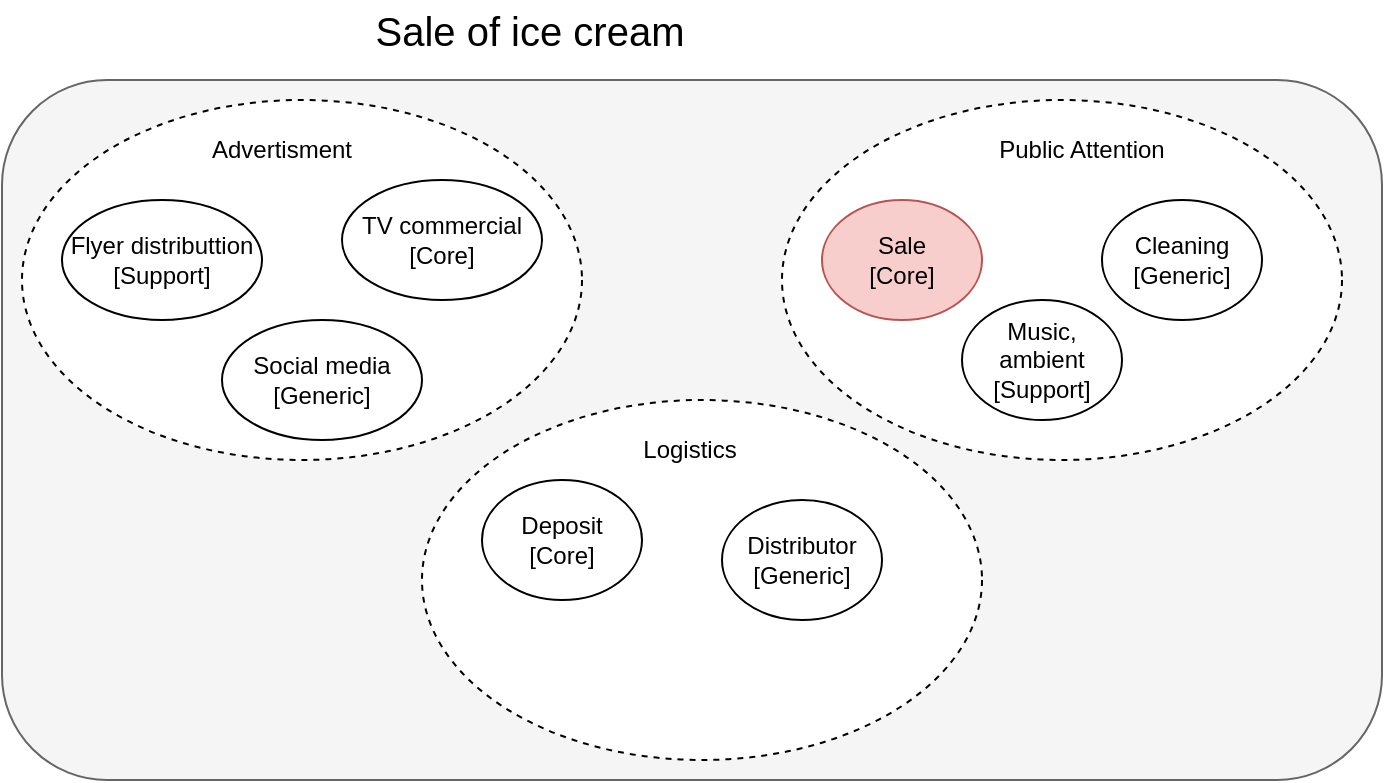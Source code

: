 <mxfile version="20.2.2" type="device" pages="3"><diagram id="5z_5WVkUvmbVtXo-Dz5G" name="BigPicture"><mxGraphModel dx="924" dy="500" grid="1" gridSize="10" guides="1" tooltips="1" connect="1" arrows="1" fold="1" page="1" pageScale="1" pageWidth="827" pageHeight="1169" math="0" shadow="0"><root><mxCell id="0"/><mxCell id="1" parent="0"/><mxCell id="7ric2cSGjNzeYYlVgC5M-1" value="&lt;font style=&quot;font-size: 20px;&quot;&gt;Sale of ice cream&lt;/font&gt;" style="text;html=1;strokeColor=none;fillColor=none;align=center;verticalAlign=middle;whiteSpace=wrap;rounded=0;" parent="1" vertex="1"><mxGeometry x="254" y="130" width="160" height="30" as="geometry"/></mxCell><mxCell id="7ric2cSGjNzeYYlVgC5M-2" value="" style="rounded=1;whiteSpace=wrap;html=1;fillColor=#f5f5f5;fontColor=#333333;strokeColor=#666666;" parent="1" vertex="1"><mxGeometry x="70" y="170" width="690" height="350" as="geometry"/></mxCell><mxCell id="W3trSvCr83WOxAxEIFfo-1" value="" style="ellipse;whiteSpace=wrap;html=1;fontSize=12;dashed=1;" parent="1" vertex="1"><mxGeometry x="80" y="180" width="280" height="180" as="geometry"/></mxCell><mxCell id="W3trSvCr83WOxAxEIFfo-2" value="" style="ellipse;whiteSpace=wrap;html=1;fontSize=12;dashed=1;" parent="1" vertex="1"><mxGeometry x="280" y="330" width="280" height="180" as="geometry"/></mxCell><mxCell id="W3trSvCr83WOxAxEIFfo-3" value="" style="ellipse;whiteSpace=wrap;html=1;fontSize=12;dashed=1;" parent="1" vertex="1"><mxGeometry x="460" y="180" width="280" height="180" as="geometry"/></mxCell><mxCell id="W3trSvCr83WOxAxEIFfo-4" value="Advertisment" style="text;html=1;strokeColor=none;fillColor=none;align=center;verticalAlign=middle;whiteSpace=wrap;rounded=0;dashed=1;fontSize=12;" parent="1" vertex="1"><mxGeometry x="180" y="190" width="60" height="30" as="geometry"/></mxCell><mxCell id="W3trSvCr83WOxAxEIFfo-5" value="Public Attention" style="text;html=1;strokeColor=none;fillColor=none;align=center;verticalAlign=middle;whiteSpace=wrap;rounded=0;dashed=1;fontSize=12;" parent="1" vertex="1"><mxGeometry x="550" y="190" width="120" height="30" as="geometry"/></mxCell><mxCell id="W3trSvCr83WOxAxEIFfo-6" value="Sale&lt;br&gt;[Core]" style="ellipse;whiteSpace=wrap;html=1;fontSize=12;fillColor=#f8cecc;strokeColor=#b85450;" parent="1" vertex="1"><mxGeometry x="480" y="230" width="80" height="60" as="geometry"/></mxCell><mxCell id="DOwKEpJ1JGrKjDWD5E82-1" value="Flyer distributtion&lt;br&gt;[Support]" style="ellipse;whiteSpace=wrap;html=1;fontSize=12;" parent="1" vertex="1"><mxGeometry x="100" y="230" width="100" height="60" as="geometry"/></mxCell><mxCell id="DOwKEpJ1JGrKjDWD5E82-2" value="TV commercial&lt;br&gt;[Core]" style="ellipse;whiteSpace=wrap;html=1;fontSize=12;" parent="1" vertex="1"><mxGeometry x="240" y="220" width="100" height="60" as="geometry"/></mxCell><mxCell id="DOwKEpJ1JGrKjDWD5E82-3" value="Social media&lt;br&gt;[Generic]" style="ellipse;whiteSpace=wrap;html=1;fontSize=12;" parent="1" vertex="1"><mxGeometry x="180" y="290" width="100" height="60" as="geometry"/></mxCell><mxCell id="DOwKEpJ1JGrKjDWD5E82-4" value="Logistics" style="text;html=1;strokeColor=none;fillColor=none;align=center;verticalAlign=middle;whiteSpace=wrap;rounded=0;fontSize=12;" parent="1" vertex="1"><mxGeometry x="384" y="340" width="60" height="30" as="geometry"/></mxCell><mxCell id="DOwKEpJ1JGrKjDWD5E82-5" value="Deposit&lt;br&gt;[Core]" style="ellipse;whiteSpace=wrap;html=1;fontSize=12;" parent="1" vertex="1"><mxGeometry x="310" y="370" width="80" height="60" as="geometry"/></mxCell><mxCell id="DOwKEpJ1JGrKjDWD5E82-6" value="Distributor&lt;br&gt;[Generic]" style="ellipse;whiteSpace=wrap;html=1;fontSize=12;" parent="1" vertex="1"><mxGeometry x="430" y="380" width="80" height="60" as="geometry"/></mxCell><mxCell id="DOwKEpJ1JGrKjDWD5E82-8" value="Cleaning&lt;br&gt;[Generic]" style="ellipse;whiteSpace=wrap;html=1;fontSize=12;" parent="1" vertex="1"><mxGeometry x="620" y="230" width="80" height="60" as="geometry"/></mxCell><mxCell id="l46cPL3J1pvjcHQSJK2e-1" value="Music, ambient&lt;br&gt;[Support]" style="ellipse;whiteSpace=wrap;html=1;fontSize=12;" parent="1" vertex="1"><mxGeometry x="550" y="280" width="80" height="60" as="geometry"/></mxCell></root></mxGraphModel></diagram><diagram id="fcgBM_IaOhWxqADaX-JE" name="SubDomain"><mxGraphModel dx="924" dy="500" grid="1" gridSize="10" guides="1" tooltips="1" connect="1" arrows="1" fold="1" page="1" pageScale="1" pageWidth="827" pageHeight="1169" math="0" shadow="0"><root><mxCell id="0"/><mxCell id="1" parent="0"/><mxCell id="9omzwWfp5P4DXbN99VAp-3" value="Manager" style="ellipse;whiteSpace=wrap;html=1;fillColor=#f8cecc;strokeColor=#b85450;" parent="1" vertex="1"><mxGeometry x="288" y="30" width="90" height="50" as="geometry"/></mxCell><mxCell id="UidzjJEhSPku63MBkd2K-11" value="Distributor" style="ellipse;whiteSpace=wrap;html=1;fillColor=#fff2cc;strokeColor=#d6b656;" parent="1" vertex="1"><mxGeometry x="350" y="90" width="90" height="50" as="geometry"/></mxCell><mxCell id="UidzjJEhSPku63MBkd2K-12" value="Commodity" style="ellipse;whiteSpace=wrap;html=1;fontSize=12;fillColor=#dae8fc;strokeColor=#6c8ebf;" parent="1" vertex="1"><mxGeometry x="360" y="170" width="65" height="40" as="geometry"/></mxCell><mxCell id="UidzjJEhSPku63MBkd2K-13" value="Cost" style="ellipse;whiteSpace=wrap;html=1;fontSize=12;fillColor=#dae8fc;strokeColor=#6c8ebf;" parent="1" vertex="1"><mxGeometry x="430" y="150" width="60" height="40" as="geometry"/></mxCell><mxCell id="UidzjJEhSPku63MBkd2K-14" value="Employee" style="ellipse;whiteSpace=wrap;html=1;fillColor=#fff2cc;strokeColor=#d6b656;" parent="1" vertex="1"><mxGeometry x="220" y="90" width="90" height="50" as="geometry"/></mxCell><mxCell id="UidzjJEhSPku63MBkd2K-21" value="Salary" style="ellipse;whiteSpace=wrap;html=1;fontSize=12;fillColor=#dae8fc;strokeColor=#6c8ebf;" parent="1" vertex="1"><mxGeometry x="200" y="150" width="70" height="40" as="geometry"/></mxCell><mxCell id="UidzjJEhSPku63MBkd2K-22" value="Name" style="ellipse;whiteSpace=wrap;html=1;fontSize=12;fillColor=#dae8fc;strokeColor=#6c8ebf;" parent="1" vertex="1"><mxGeometry x="280" y="160" width="60" height="40" as="geometry"/></mxCell><mxCell id="UidzjJEhSPku63MBkd2K-25" value="" style="endArrow=none;html=1;rounded=0;fontSize=12;exitX=0.623;exitY=0.004;exitDx=0;exitDy=0;exitPerimeter=0;" parent="1" source="UidzjJEhSPku63MBkd2K-12" target="UidzjJEhSPku63MBkd2K-11" edge="1"><mxGeometry width="50" height="50" relative="1" as="geometry"><mxPoint x="380" y="190" as="sourcePoint"/><mxPoint x="420" y="110" as="targetPoint"/></mxGeometry></mxCell><mxCell id="UidzjJEhSPku63MBkd2K-26" value="" style="endArrow=none;html=1;rounded=0;fontSize=12;exitX=0.441;exitY=0.013;exitDx=0;exitDy=0;exitPerimeter=0;" parent="1" source="UidzjJEhSPku63MBkd2K-13" target="UidzjJEhSPku63MBkd2K-11" edge="1"><mxGeometry width="50" height="50" relative="1" as="geometry"><mxPoint x="370" y="160" as="sourcePoint"/><mxPoint x="420" y="110" as="targetPoint"/></mxGeometry></mxCell><mxCell id="UidzjJEhSPku63MBkd2K-27" value="" style="endArrow=none;html=1;rounded=0;fontSize=12;exitX=1;exitY=1;exitDx=0;exitDy=0;" parent="1" source="UidzjJEhSPku63MBkd2K-14" target="UidzjJEhSPku63MBkd2K-22" edge="1"><mxGeometry width="50" height="50" relative="1" as="geometry"><mxPoint x="370" y="160" as="sourcePoint"/><mxPoint x="420" y="110" as="targetPoint"/></mxGeometry></mxCell><mxCell id="UidzjJEhSPku63MBkd2K-29" value="" style="endArrow=none;html=1;rounded=0;fontSize=12;entryX=0.562;entryY=0.988;entryDx=0;entryDy=0;entryPerimeter=0;exitX=0.635;exitY=0.034;exitDx=0;exitDy=0;exitPerimeter=0;" parent="1" source="UidzjJEhSPku63MBkd2K-21" target="UidzjJEhSPku63MBkd2K-14" edge="1"><mxGeometry width="50" height="50" relative="1" as="geometry"><mxPoint x="230" y="190" as="sourcePoint"/><mxPoint x="280" y="140" as="targetPoint"/></mxGeometry></mxCell><mxCell id="UidzjJEhSPku63MBkd2K-30" value="" style="endArrow=none;html=1;rounded=0;fontSize=12;" parent="1" source="UidzjJEhSPku63MBkd2K-14" target="9omzwWfp5P4DXbN99VAp-3" edge="1"><mxGeometry width="50" height="50" relative="1" as="geometry"><mxPoint x="250" y="110" as="sourcePoint"/><mxPoint x="300" y="60" as="targetPoint"/></mxGeometry></mxCell><mxCell id="UidzjJEhSPku63MBkd2K-31" value="" style="endArrow=none;html=1;rounded=0;fontSize=12;" parent="1" source="UidzjJEhSPku63MBkd2K-11" target="9omzwWfp5P4DXbN99VAp-3" edge="1"><mxGeometry width="50" height="50" relative="1" as="geometry"><mxPoint x="320" y="110" as="sourcePoint"/><mxPoint x="370" y="60" as="targetPoint"/></mxGeometry></mxCell><mxCell id="T_IDXOXN9gKulGKOoxJt-1" value="Sale" style="ellipse;whiteSpace=wrap;html=1;fillColor=#f8cecc;strokeColor=#b85450;" parent="1" vertex="1"><mxGeometry x="140" y="255" width="90" height="50" as="geometry"/></mxCell><mxCell id="T_IDXOXN9gKulGKOoxJt-5" value="Product" style="ellipse;whiteSpace=wrap;html=1;fillColor=#fff2cc;strokeColor=#d6b656;" parent="1" vertex="1"><mxGeometry x="100" y="320" width="90" height="50" as="geometry"/></mxCell><mxCell id="T_IDXOXN9gKulGKOoxJt-6" value="Order" style="ellipse;whiteSpace=wrap;html=1;fillColor=#f8cecc;strokeColor=#b85450;" parent="1" vertex="1"><mxGeometry x="540" y="230" width="90" height="50" as="geometry"/></mxCell><mxCell id="T_IDXOXN9gKulGKOoxJt-7" value="Client" style="ellipse;whiteSpace=wrap;html=1;fillColor=#fff2cc;strokeColor=#d6b656;" parent="1" vertex="1"><mxGeometry x="490" y="295" width="90" height="50" as="geometry"/></mxCell><mxCell id="T_IDXOXN9gKulGKOoxJt-8" value="Adress" style="ellipse;whiteSpace=wrap;html=1;fontSize=12;fillColor=#dae8fc;strokeColor=#6c8ebf;" parent="1" vertex="1"><mxGeometry x="460" y="355" width="60" height="40" as="geometry"/></mxCell><mxCell id="T_IDXOXN9gKulGKOoxJt-9" value="phoneNumber" style="ellipse;whiteSpace=wrap;html=1;fontSize=12;fillColor=#dae8fc;strokeColor=#6c8ebf;" parent="1" vertex="1"><mxGeometry x="495" y="410" width="85" height="40" as="geometry"/></mxCell><mxCell id="T_IDXOXN9gKulGKOoxJt-10" value="Name" style="ellipse;whiteSpace=wrap;html=1;fontSize=12;fillColor=#dae8fc;strokeColor=#6c8ebf;" parent="1" vertex="1"><mxGeometry x="550" y="355" width="60" height="40" as="geometry"/></mxCell><mxCell id="T_IDXOXN9gKulGKOoxJt-11" value="Price" style="ellipse;whiteSpace=wrap;html=1;fontSize=12;fillColor=#dae8fc;strokeColor=#6c8ebf;" parent="1" vertex="1"><mxGeometry x="130" y="410" width="60" height="40" as="geometry"/></mxCell><mxCell id="T_IDXOXN9gKulGKOoxJt-17" value="" style="endArrow=none;html=1;rounded=0;fontSize=12;exitX=0.566;exitY=-0.02;exitDx=0;exitDy=0;exitPerimeter=0;" parent="1" source="T_IDXOXN9gKulGKOoxJt-11" target="T_IDXOXN9gKulGKOoxJt-5" edge="1"><mxGeometry width="50" height="50" relative="1" as="geometry"><mxPoint x="95" y="435" as="sourcePoint"/><mxPoint x="135" y="395" as="targetPoint"/></mxGeometry></mxCell><mxCell id="T_IDXOXN9gKulGKOoxJt-19" value="" style="endArrow=none;html=1;rounded=0;fontSize=12;" parent="1" source="T_IDXOXN9gKulGKOoxJt-5" target="T_IDXOXN9gKulGKOoxJt-1" edge="1"><mxGeometry width="50" height="50" relative="1" as="geometry"><mxPoint x="115" y="395" as="sourcePoint"/><mxPoint x="165" y="345" as="targetPoint"/></mxGeometry></mxCell><mxCell id="T_IDXOXN9gKulGKOoxJt-21" value="" style="endArrow=none;html=1;rounded=0;fontSize=12;" parent="1" source="T_IDXOXN9gKulGKOoxJt-8" target="T_IDXOXN9gKulGKOoxJt-7" edge="1"><mxGeometry width="50" height="50" relative="1" as="geometry"><mxPoint x="475" y="555" as="sourcePoint"/><mxPoint x="525" y="505" as="targetPoint"/></mxGeometry></mxCell><mxCell id="T_IDXOXN9gKulGKOoxJt-22" value="" style="endArrow=none;html=1;rounded=0;fontSize=12;" parent="1" source="T_IDXOXN9gKulGKOoxJt-10" target="T_IDXOXN9gKulGKOoxJt-7" edge="1"><mxGeometry width="50" height="50" relative="1" as="geometry"><mxPoint x="549" y="575" as="sourcePoint"/><mxPoint x="585" y="535" as="targetPoint"/></mxGeometry></mxCell><mxCell id="T_IDXOXN9gKulGKOoxJt-23" value="" style="endArrow=none;html=1;rounded=0;fontSize=12;exitX=0.366;exitY=0.037;exitDx=0;exitDy=0;exitPerimeter=0;" parent="1" source="T_IDXOXN9gKulGKOoxJt-9" target="T_IDXOXN9gKulGKOoxJt-7" edge="1"><mxGeometry width="50" height="50" relative="1" as="geometry"><mxPoint x="475" y="555" as="sourcePoint"/><mxPoint x="525" y="505" as="targetPoint"/></mxGeometry></mxCell><mxCell id="T_IDXOXN9gKulGKOoxJt-25" value="Delivery" style="ellipse;whiteSpace=wrap;html=1;fillColor=#fff2cc;strokeColor=#d6b656;" parent="1" vertex="1"><mxGeometry x="595" y="295" width="90" height="50" as="geometry"/></mxCell><mxCell id="T_IDXOXN9gKulGKOoxJt-26" value="" style="endArrow=none;html=1;rounded=0;fontSize=12;" parent="1" source="T_IDXOXN9gKulGKOoxJt-25" target="T_IDXOXN9gKulGKOoxJt-6" edge="1"><mxGeometry width="50" height="50" relative="1" as="geometry"><mxPoint x="395" y="375" as="sourcePoint"/><mxPoint x="535" y="275" as="targetPoint"/></mxGeometry></mxCell><mxCell id="T_IDXOXN9gKulGKOoxJt-27" value="Price" style="ellipse;whiteSpace=wrap;html=1;fontSize=12;fillColor=#dae8fc;strokeColor=#6c8ebf;" parent="1" vertex="1"><mxGeometry x="690" y="255" width="60" height="40" as="geometry"/></mxCell><mxCell id="T_IDXOXN9gKulGKOoxJt-28" value="" style="endArrow=none;html=1;rounded=0;fontSize=12;" parent="1" source="T_IDXOXN9gKulGKOoxJt-27" target="T_IDXOXN9gKulGKOoxJt-6" edge="1"><mxGeometry width="50" height="50" relative="1" as="geometry"><mxPoint x="605" y="385" as="sourcePoint"/><mxPoint x="620" y="260" as="targetPoint"/></mxGeometry></mxCell><mxCell id="T_IDXOXN9gKulGKOoxJt-29" value="isDelivered" style="ellipse;whiteSpace=wrap;html=1;fontSize=12;fillColor=#dae8fc;strokeColor=#6c8ebf;" parent="1" vertex="1"><mxGeometry x="670" y="200" width="100" height="40" as="geometry"/></mxCell><mxCell id="T_IDXOXN9gKulGKOoxJt-30" value="" style="endArrow=none;html=1;rounded=0;fontSize=12;entryX=0.929;entryY=0.262;entryDx=0;entryDy=0;entryPerimeter=0;" parent="1" source="T_IDXOXN9gKulGKOoxJt-29" target="T_IDXOXN9gKulGKOoxJt-6" edge="1"><mxGeometry width="50" height="50" relative="1" as="geometry"><mxPoint x="575" y="395" as="sourcePoint"/><mxPoint x="625" y="345" as="targetPoint"/></mxGeometry></mxCell><mxCell id="T_IDXOXN9gKulGKOoxJt-39" value="Seller" style="ellipse;whiteSpace=wrap;html=1;fillColor=#fff2cc;strokeColor=#d6b656;" parent="1" vertex="1"><mxGeometry x="210" y="320" width="90" height="50" as="geometry"/></mxCell><mxCell id="T_IDXOXN9gKulGKOoxJt-40" value="Name" style="ellipse;whiteSpace=wrap;html=1;fontSize=12;fillColor=#dae8fc;strokeColor=#6c8ebf;" parent="1" vertex="1"><mxGeometry x="60" y="370" width="60" height="40" as="geometry"/></mxCell><mxCell id="T_IDXOXN9gKulGKOoxJt-41" value="" style="endArrow=none;html=1;rounded=0;entryX=0.111;entryY=0.8;entryDx=0;entryDy=0;entryPerimeter=0;" parent="1" source="T_IDXOXN9gKulGKOoxJt-40" target="T_IDXOXN9gKulGKOoxJt-5" edge="1"><mxGeometry width="50" height="50" relative="1" as="geometry"><mxPoint x="320" y="445" as="sourcePoint"/><mxPoint x="370" y="395" as="targetPoint"/></mxGeometry></mxCell><mxCell id="T_IDXOXN9gKulGKOoxJt-44" value="phoneNumber" style="ellipse;whiteSpace=wrap;html=1;fontSize=12;fillColor=#dae8fc;strokeColor=#6c8ebf;" parent="1" vertex="1"><mxGeometry x="288" y="370" width="92" height="40" as="geometry"/></mxCell><mxCell id="T_IDXOXN9gKulGKOoxJt-45" value="Name" style="ellipse;whiteSpace=wrap;html=1;fontSize=12;fillColor=#dae8fc;strokeColor=#6c8ebf;" parent="1" vertex="1"><mxGeometry x="225" y="395" width="60" height="40" as="geometry"/></mxCell><mxCell id="T_IDXOXN9gKulGKOoxJt-50" value="" style="endArrow=none;html=1;rounded=0;" parent="1" source="T_IDXOXN9gKulGKOoxJt-45" target="T_IDXOXN9gKulGKOoxJt-39" edge="1"><mxGeometry width="50" height="50" relative="1" as="geometry"><mxPoint x="320" y="445" as="sourcePoint"/><mxPoint x="370" y="395" as="targetPoint"/></mxGeometry></mxCell><mxCell id="T_IDXOXN9gKulGKOoxJt-51" value="" style="endArrow=none;html=1;rounded=0;" parent="1" source="T_IDXOXN9gKulGKOoxJt-39" target="T_IDXOXN9gKulGKOoxJt-44" edge="1"><mxGeometry width="50" height="50" relative="1" as="geometry"><mxPoint x="320" y="445" as="sourcePoint"/><mxPoint x="370" y="395" as="targetPoint"/></mxGeometry></mxCell><mxCell id="T_IDXOXN9gKulGKOoxJt-52" value="" style="endArrow=none;html=1;rounded=0;" parent="1" source="T_IDXOXN9gKulGKOoxJt-1" target="T_IDXOXN9gKulGKOoxJt-39" edge="1"><mxGeometry width="50" height="50" relative="1" as="geometry"><mxPoint x="200" y="325" as="sourcePoint"/><mxPoint x="250" y="275" as="targetPoint"/></mxGeometry></mxCell><mxCell id="T_IDXOXN9gKulGKOoxJt-53" value="" style="endArrow=none;html=1;rounded=0;" parent="1" source="T_IDXOXN9gKulGKOoxJt-7" target="T_IDXOXN9gKulGKOoxJt-6" edge="1"><mxGeometry width="50" height="50" relative="1" as="geometry"><mxPoint x="450" y="395" as="sourcePoint"/><mxPoint x="500" y="345" as="targetPoint"/></mxGeometry></mxCell><mxCell id="xDrj2fhUG8hRmbNHgasy-1" value="Name" style="ellipse;whiteSpace=wrap;html=1;fontSize=12;fillColor=#dae8fc;strokeColor=#6c8ebf;" parent="1" vertex="1"><mxGeometry x="640" y="380" width="60" height="40" as="geometry"/></mxCell><mxCell id="xDrj2fhUG8hRmbNHgasy-9" value="" style="endArrow=none;html=1;rounded=0;" parent="1" source="xDrj2fhUG8hRmbNHgasy-1" target="T_IDXOXN9gKulGKOoxJt-25" edge="1"><mxGeometry width="50" height="50" relative="1" as="geometry"><mxPoint x="615" y="385" as="sourcePoint"/><mxPoint x="665" y="335" as="targetPoint"/></mxGeometry></mxCell></root></mxGraphModel></diagram><diagram id="88bH-npEW52XYwYFa0mq" name="Model"><mxGraphModel dx="2578" dy="1669" grid="1" gridSize="10" guides="1" tooltips="1" connect="1" arrows="1" fold="1" page="1" pageScale="1" pageWidth="827" pageHeight="1169" math="0" shadow="0"><root><mxCell id="0"/><mxCell id="1" parent="0"/><mxCell id="o-As4IXUnSPZqsTdlSzS-20" value="[AR]Sale" style="shape=table;startSize=30;container=1;collapsible=1;childLayout=tableLayout;fixedRows=1;rowLines=0;fontStyle=1;align=center;resizeLast=1;fontSize=12;fillColor=#f8cecc;strokeColor=default;" parent="1" vertex="1"><mxGeometry x="20" y="20" width="200" height="540" as="geometry"/></mxCell><mxCell id="o-As4IXUnSPZqsTdlSzS-21" value="" style="shape=tableRow;horizontal=0;startSize=0;swimlaneHead=0;swimlaneBody=0;fillColor=none;collapsible=0;dropTarget=0;points=[[0,0.5],[1,0.5]];portConstraint=eastwest;top=0;left=0;right=0;bottom=1;fontSize=12;" parent="o-As4IXUnSPZqsTdlSzS-20" vertex="1"><mxGeometry y="30" width="200" height="30" as="geometry"/></mxCell><mxCell id="o-As4IXUnSPZqsTdlSzS-22" value="[ID]" style="shape=partialRectangle;connectable=0;fillColor=none;top=0;left=0;bottom=0;right=0;fontStyle=0;overflow=hidden;fontSize=12;" parent="o-As4IXUnSPZqsTdlSzS-21" vertex="1"><mxGeometry width="30" height="30" as="geometry"><mxRectangle width="30" height="30" as="alternateBounds"/></mxGeometry></mxCell><mxCell id="o-As4IXUnSPZqsTdlSzS-23" value="saleID" style="shape=partialRectangle;connectable=0;fillColor=none;top=0;left=0;bottom=0;right=0;align=left;spacingLeft=6;fontStyle=0;overflow=hidden;fontSize=12;" parent="o-As4IXUnSPZqsTdlSzS-21" vertex="1"><mxGeometry x="30" width="170" height="30" as="geometry"><mxRectangle width="170" height="30" as="alternateBounds"/></mxGeometry></mxCell><mxCell id="z7p0sZ3cyOnzyF7tx89b-3" value="" style="shape=tableRow;horizontal=0;startSize=0;swimlaneHead=0;swimlaneBody=0;fillColor=none;collapsible=0;dropTarget=0;points=[[0,0.5],[1,0.5]];portConstraint=eastwest;top=0;left=0;right=0;bottom=1;fontSize=12;" parent="o-As4IXUnSPZqsTdlSzS-20" vertex="1"><mxGeometry y="60" width="200" height="30" as="geometry"/></mxCell><mxCell id="z7p0sZ3cyOnzyF7tx89b-4" value="[E]" style="shape=partialRectangle;connectable=0;fillColor=none;top=0;left=0;bottom=0;right=0;fontStyle=0;overflow=hidden;fontSize=12;" parent="z7p0sZ3cyOnzyF7tx89b-3" vertex="1"><mxGeometry width="30" height="30" as="geometry"><mxRectangle width="30" height="30" as="alternateBounds"/></mxGeometry></mxCell><mxCell id="z7p0sZ3cyOnzyF7tx89b-5" value="Set&lt;Product&gt;" style="shape=partialRectangle;connectable=0;fillColor=none;top=0;left=0;bottom=0;right=0;align=left;spacingLeft=6;fontStyle=0;overflow=hidden;fontSize=12;" parent="z7p0sZ3cyOnzyF7tx89b-3" vertex="1"><mxGeometry x="30" width="170" height="30" as="geometry"><mxRectangle width="170" height="30" as="alternateBounds"/></mxGeometry></mxCell><mxCell id="z7p0sZ3cyOnzyF7tx89b-6" value="" style="shape=tableRow;horizontal=0;startSize=0;swimlaneHead=0;swimlaneBody=0;fillColor=none;collapsible=0;dropTarget=0;points=[[0,0.5],[1,0.5]];portConstraint=eastwest;top=0;left=0;right=0;bottom=1;fontSize=12;" parent="o-As4IXUnSPZqsTdlSzS-20" vertex="1"><mxGeometry y="90" width="200" height="30" as="geometry"/></mxCell><mxCell id="z7p0sZ3cyOnzyF7tx89b-7" value="[E]" style="shape=partialRectangle;connectable=0;fillColor=none;top=0;left=0;bottom=0;right=0;fontStyle=0;overflow=hidden;fontSize=12;" parent="z7p0sZ3cyOnzyF7tx89b-6" vertex="1"><mxGeometry width="30" height="30" as="geometry"><mxRectangle width="30" height="30" as="alternateBounds"/></mxGeometry></mxCell><mxCell id="z7p0sZ3cyOnzyF7tx89b-8" value="Seller" style="shape=partialRectangle;connectable=0;fillColor=none;top=0;left=0;bottom=0;right=0;align=left;spacingLeft=6;fontStyle=0;overflow=hidden;fontSize=12;" parent="z7p0sZ3cyOnzyF7tx89b-6" vertex="1"><mxGeometry x="30" width="170" height="30" as="geometry"><mxRectangle width="170" height="30" as="alternateBounds"/></mxGeometry></mxCell><mxCell id="IjCI9wV_tq7jbS35xVHB-1" value="" style="shape=tableRow;horizontal=0;startSize=0;swimlaneHead=0;swimlaneBody=0;fillColor=none;collapsible=0;dropTarget=0;points=[[0,0.5],[1,0.5]];portConstraint=eastwest;top=0;left=0;right=0;bottom=0;fontSize=12;" parent="o-As4IXUnSPZqsTdlSzS-20" vertex="1"><mxGeometry y="120" width="200" height="30" as="geometry"/></mxCell><mxCell id="IjCI9wV_tq7jbS35xVHB-2" value="" style="shape=partialRectangle;connectable=0;fillColor=none;top=0;left=0;bottom=0;right=0;editable=1;overflow=hidden;fontSize=12;" parent="IjCI9wV_tq7jbS35xVHB-1" vertex="1"><mxGeometry width="30" height="30" as="geometry"><mxRectangle width="30" height="30" as="alternateBounds"/></mxGeometry></mxCell><mxCell id="IjCI9wV_tq7jbS35xVHB-3" value="createSale()" style="shape=partialRectangle;connectable=0;fillColor=none;top=0;left=0;bottom=0;right=0;align=left;spacingLeft=6;overflow=hidden;fontSize=12;" parent="IjCI9wV_tq7jbS35xVHB-1" vertex="1"><mxGeometry x="30" width="170" height="30" as="geometry"><mxRectangle width="170" height="30" as="alternateBounds"/></mxGeometry></mxCell><mxCell id="DhZv3mRJIctWoZHdBcog-18" value="" style="shape=tableRow;horizontal=0;startSize=0;swimlaneHead=0;swimlaneBody=0;fillColor=none;collapsible=0;dropTarget=0;points=[[0,0.5],[1,0.5]];portConstraint=eastwest;top=0;left=0;right=0;bottom=0;fontSize=12;" parent="o-As4IXUnSPZqsTdlSzS-20" vertex="1"><mxGeometry y="150" width="200" height="30" as="geometry"/></mxCell><mxCell id="DhZv3mRJIctWoZHdBcog-19" value="" style="shape=partialRectangle;connectable=0;fillColor=none;top=0;left=0;bottom=0;right=0;editable=1;overflow=hidden;fontSize=12;" parent="DhZv3mRJIctWoZHdBcog-18" vertex="1"><mxGeometry width="30" height="30" as="geometry"><mxRectangle width="30" height="30" as="alternateBounds"/></mxGeometry></mxCell><mxCell id="DhZv3mRJIctWoZHdBcog-20" value="addProduct()" style="shape=partialRectangle;connectable=0;fillColor=none;top=0;left=0;bottom=0;right=0;align=left;spacingLeft=6;overflow=hidden;fontSize=12;" parent="DhZv3mRJIctWoZHdBcog-18" vertex="1"><mxGeometry x="30" width="170" height="30" as="geometry"><mxRectangle width="170" height="30" as="alternateBounds"/></mxGeometry></mxCell><mxCell id="DhZv3mRJIctWoZHdBcog-62" value="" style="shape=tableRow;horizontal=0;startSize=0;swimlaneHead=0;swimlaneBody=0;fillColor=none;collapsible=0;dropTarget=0;points=[[0,0.5],[1,0.5]];portConstraint=eastwest;top=0;left=0;right=0;bottom=0;fontSize=12;" parent="o-As4IXUnSPZqsTdlSzS-20" vertex="1"><mxGeometry y="180" width="200" height="30" as="geometry"/></mxCell><mxCell id="DhZv3mRJIctWoZHdBcog-63" value="" style="shape=partialRectangle;connectable=0;fillColor=none;top=0;left=0;bottom=0;right=0;editable=1;overflow=hidden;fontSize=12;" parent="DhZv3mRJIctWoZHdBcog-62" vertex="1"><mxGeometry width="30" height="30" as="geometry"><mxRectangle width="30" height="30" as="alternateBounds"/></mxGeometry></mxCell><mxCell id="DhZv3mRJIctWoZHdBcog-64" value="removeProduct()" style="shape=partialRectangle;connectable=0;fillColor=none;top=0;left=0;bottom=0;right=0;align=left;spacingLeft=6;overflow=hidden;fontSize=12;" parent="DhZv3mRJIctWoZHdBcog-62" vertex="1"><mxGeometry x="30" width="170" height="30" as="geometry"><mxRectangle width="170" height="30" as="alternateBounds"/></mxGeometry></mxCell><mxCell id="tYXGL9Ti85ePMyPknLCM-10" value="" style="shape=tableRow;horizontal=0;startSize=0;swimlaneHead=0;swimlaneBody=0;fillColor=none;collapsible=0;dropTarget=0;points=[[0,0.5],[1,0.5]];portConstraint=eastwest;top=0;left=0;right=0;bottom=0;fontSize=12;" parent="o-As4IXUnSPZqsTdlSzS-20" vertex="1"><mxGeometry y="210" width="200" height="30" as="geometry"/></mxCell><mxCell id="tYXGL9Ti85ePMyPknLCM-11" value="" style="shape=partialRectangle;connectable=0;fillColor=none;top=0;left=0;bottom=0;right=0;editable=1;overflow=hidden;fontSize=12;" parent="tYXGL9Ti85ePMyPknLCM-10" vertex="1"><mxGeometry width="30" height="30" as="geometry"><mxRectangle width="30" height="30" as="alternateBounds"/></mxGeometry></mxCell><mxCell id="tYXGL9Ti85ePMyPknLCM-12" value="updateProductPrice()" style="shape=partialRectangle;connectable=0;fillColor=none;top=0;left=0;bottom=0;right=0;align=left;spacingLeft=6;overflow=hidden;fontSize=12;" parent="tYXGL9Ti85ePMyPknLCM-10" vertex="1"><mxGeometry x="30" width="170" height="30" as="geometry"><mxRectangle width="170" height="30" as="alternateBounds"/></mxGeometry></mxCell><mxCell id="DhZv3mRJIctWoZHdBcog-65" value="" style="shape=tableRow;horizontal=0;startSize=0;swimlaneHead=0;swimlaneBody=0;fillColor=none;collapsible=0;dropTarget=0;points=[[0,0.5],[1,0.5]];portConstraint=eastwest;top=0;left=0;right=0;bottom=0;fontSize=12;" parent="o-As4IXUnSPZqsTdlSzS-20" vertex="1"><mxGeometry y="240" width="200" height="30" as="geometry"/></mxCell><mxCell id="DhZv3mRJIctWoZHdBcog-66" value="" style="shape=partialRectangle;connectable=0;fillColor=none;top=0;left=0;bottom=0;right=0;editable=1;overflow=hidden;fontSize=12;" parent="DhZv3mRJIctWoZHdBcog-65" vertex="1"><mxGeometry width="30" height="30" as="geometry"><mxRectangle width="30" height="30" as="alternateBounds"/></mxGeometry></mxCell><mxCell id="DhZv3mRJIctWoZHdBcog-67" value="addSeller()" style="shape=partialRectangle;connectable=0;fillColor=none;top=0;left=0;bottom=0;right=0;align=left;spacingLeft=6;overflow=hidden;fontSize=12;" parent="DhZv3mRJIctWoZHdBcog-65" vertex="1"><mxGeometry x="30" width="170" height="30" as="geometry"><mxRectangle width="170" height="30" as="alternateBounds"/></mxGeometry></mxCell><mxCell id="tYXGL9Ti85ePMyPknLCM-59" value="" style="shape=tableRow;horizontal=0;startSize=0;swimlaneHead=0;swimlaneBody=0;fillColor=none;collapsible=0;dropTarget=0;points=[[0,0.5],[1,0.5]];portConstraint=eastwest;top=0;left=0;right=0;bottom=0;fontSize=12;" parent="o-As4IXUnSPZqsTdlSzS-20" vertex="1"><mxGeometry y="270" width="200" height="30" as="geometry"/></mxCell><mxCell id="tYXGL9Ti85ePMyPknLCM-60" value="" style="shape=partialRectangle;connectable=0;fillColor=none;top=0;left=0;bottom=0;right=0;editable=1;overflow=hidden;fontSize=12;" parent="tYXGL9Ti85ePMyPknLCM-59" vertex="1"><mxGeometry width="30" height="30" as="geometry"><mxRectangle width="30" height="30" as="alternateBounds"/></mxGeometry></mxCell><mxCell id="tYXGL9Ti85ePMyPknLCM-61" value="updateSellerName()" style="shape=partialRectangle;connectable=0;fillColor=none;top=0;left=0;bottom=0;right=0;align=left;spacingLeft=6;overflow=hidden;fontSize=12;" parent="tYXGL9Ti85ePMyPknLCM-59" vertex="1"><mxGeometry x="30" width="170" height="30" as="geometry"><mxRectangle width="170" height="30" as="alternateBounds"/></mxGeometry></mxCell><mxCell id="tYXGL9Ti85ePMyPknLCM-62" value="" style="shape=tableRow;horizontal=0;startSize=0;swimlaneHead=0;swimlaneBody=0;fillColor=none;collapsible=0;dropTarget=0;points=[[0,0.5],[1,0.5]];portConstraint=eastwest;top=0;left=0;right=0;bottom=0;fontSize=12;" parent="o-As4IXUnSPZqsTdlSzS-20" vertex="1"><mxGeometry y="300" width="200" height="30" as="geometry"/></mxCell><mxCell id="tYXGL9Ti85ePMyPknLCM-63" value="" style="shape=partialRectangle;connectable=0;fillColor=none;top=0;left=0;bottom=0;right=0;editable=1;overflow=hidden;fontSize=12;" parent="tYXGL9Ti85ePMyPknLCM-62" vertex="1"><mxGeometry width="30" height="30" as="geometry"><mxRectangle width="30" height="30" as="alternateBounds"/></mxGeometry></mxCell><mxCell id="tYXGL9Ti85ePMyPknLCM-64" value="updateSellerPhoneNumber()" style="shape=partialRectangle;connectable=0;fillColor=none;top=0;left=0;bottom=0;right=0;align=left;spacingLeft=6;overflow=hidden;fontSize=12;" parent="tYXGL9Ti85ePMyPknLCM-62" vertex="1"><mxGeometry x="30" width="170" height="30" as="geometry"><mxRectangle width="170" height="30" as="alternateBounds"/></mxGeometry></mxCell><mxCell id="DhZv3mRJIctWoZHdBcog-3" value="" style="shape=tableRow;horizontal=0;startSize=0;swimlaneHead=0;swimlaneBody=0;fillColor=none;collapsible=0;dropTarget=0;points=[[0,0.5],[1,0.5]];portConstraint=eastwest;top=0;left=0;right=0;bottom=0;fontSize=12;" parent="o-As4IXUnSPZqsTdlSzS-20" vertex="1"><mxGeometry y="330" width="200" height="30" as="geometry"/></mxCell><mxCell id="DhZv3mRJIctWoZHdBcog-4" value="" style="shape=partialRectangle;connectable=0;fillColor=none;top=0;left=0;bottom=0;right=0;editable=1;overflow=hidden;fontSize=12;" parent="DhZv3mRJIctWoZHdBcog-3" vertex="1"><mxGeometry width="30" height="30" as="geometry"><mxRectangle width="30" height="30" as="alternateBounds"/></mxGeometry></mxCell><mxCell id="DhZv3mRJIctWoZHdBcog-5" value="saleCreated" style="shape=partialRectangle;connectable=0;fillColor=#dae8fc;top=0;left=0;bottom=0;right=0;align=left;spacingLeft=6;overflow=hidden;fontSize=12;strokeColor=none;fontStyle=1" parent="DhZv3mRJIctWoZHdBcog-3" vertex="1"><mxGeometry x="30" width="170" height="30" as="geometry"><mxRectangle width="170" height="30" as="alternateBounds"/></mxGeometry></mxCell><mxCell id="DhZv3mRJIctWoZHdBcog-12" value="" style="shape=tableRow;horizontal=0;startSize=0;swimlaneHead=0;swimlaneBody=0;fillColor=none;collapsible=0;dropTarget=0;points=[[0,0.5],[1,0.5]];portConstraint=eastwest;top=0;left=0;right=0;bottom=0;fontSize=12;" parent="o-As4IXUnSPZqsTdlSzS-20" vertex="1"><mxGeometry y="360" width="200" height="30" as="geometry"/></mxCell><mxCell id="DhZv3mRJIctWoZHdBcog-13" value="" style="shape=partialRectangle;connectable=0;fillColor=none;top=0;left=0;bottom=0;right=0;editable=1;overflow=hidden;fontSize=12;" parent="DhZv3mRJIctWoZHdBcog-12" vertex="1"><mxGeometry width="30" height="30" as="geometry"><mxRectangle width="30" height="30" as="alternateBounds"/></mxGeometry></mxCell><mxCell id="DhZv3mRJIctWoZHdBcog-14" value="productAdded" style="shape=partialRectangle;connectable=0;fillColor=#dae8fc;top=0;left=0;bottom=0;right=0;align=left;spacingLeft=6;overflow=hidden;fontSize=12;strokeColor=none;fontStyle=1" parent="DhZv3mRJIctWoZHdBcog-12" vertex="1"><mxGeometry x="30" width="170" height="30" as="geometry"><mxRectangle width="170" height="30" as="alternateBounds"/></mxGeometry></mxCell><mxCell id="DhZv3mRJIctWoZHdBcog-131" value="" style="shape=tableRow;horizontal=0;startSize=0;swimlaneHead=0;swimlaneBody=0;fillColor=none;collapsible=0;dropTarget=0;points=[[0,0.5],[1,0.5]];portConstraint=eastwest;top=0;left=0;right=0;bottom=0;fontSize=12;" parent="o-As4IXUnSPZqsTdlSzS-20" vertex="1"><mxGeometry y="390" width="200" height="30" as="geometry"/></mxCell><mxCell id="DhZv3mRJIctWoZHdBcog-132" value="" style="shape=partialRectangle;connectable=0;fillColor=none;top=0;left=0;bottom=0;right=0;editable=1;overflow=hidden;fontSize=12;" parent="DhZv3mRJIctWoZHdBcog-131" vertex="1"><mxGeometry width="30" height="30" as="geometry"><mxRectangle width="30" height="30" as="alternateBounds"/></mxGeometry></mxCell><mxCell id="DhZv3mRJIctWoZHdBcog-133" value="productRemoved" style="shape=partialRectangle;connectable=0;fillColor=#dae8fc;top=0;left=0;bottom=0;right=0;align=left;spacingLeft=6;overflow=hidden;fontSize=12;strokeColor=none;fontStyle=1" parent="DhZv3mRJIctWoZHdBcog-131" vertex="1"><mxGeometry x="30" width="170" height="30" as="geometry"><mxRectangle width="170" height="30" as="alternateBounds"/></mxGeometry></mxCell><mxCell id="DhZv3mRJIctWoZHdBcog-134" value="" style="shape=tableRow;horizontal=0;startSize=0;swimlaneHead=0;swimlaneBody=0;fillColor=none;collapsible=0;dropTarget=0;points=[[0,0.5],[1,0.5]];portConstraint=eastwest;top=0;left=0;right=0;bottom=0;fontSize=12;" parent="o-As4IXUnSPZqsTdlSzS-20" vertex="1"><mxGeometry y="420" width="200" height="30" as="geometry"/></mxCell><mxCell id="DhZv3mRJIctWoZHdBcog-135" value="" style="shape=partialRectangle;connectable=0;fillColor=none;top=0;left=0;bottom=0;right=0;editable=1;overflow=hidden;fontSize=12;" parent="DhZv3mRJIctWoZHdBcog-134" vertex="1"><mxGeometry width="30" height="30" as="geometry"><mxRectangle width="30" height="30" as="alternateBounds"/></mxGeometry></mxCell><mxCell id="DhZv3mRJIctWoZHdBcog-136" value="productPriceUpdated" style="shape=partialRectangle;connectable=0;fillColor=#dae8fc;top=0;left=0;bottom=0;right=0;align=left;spacingLeft=6;overflow=hidden;fontSize=12;strokeColor=none;fontStyle=1" parent="DhZv3mRJIctWoZHdBcog-134" vertex="1"><mxGeometry x="30" width="170" height="30" as="geometry"><mxRectangle width="170" height="30" as="alternateBounds"/></mxGeometry></mxCell><mxCell id="DhZv3mRJIctWoZHdBcog-137" value="" style="shape=tableRow;horizontal=0;startSize=0;swimlaneHead=0;swimlaneBody=0;fillColor=none;collapsible=0;dropTarget=0;points=[[0,0.5],[1,0.5]];portConstraint=eastwest;top=0;left=0;right=0;bottom=0;fontSize=12;" parent="o-As4IXUnSPZqsTdlSzS-20" vertex="1"><mxGeometry y="450" width="200" height="30" as="geometry"/></mxCell><mxCell id="DhZv3mRJIctWoZHdBcog-138" value="" style="shape=partialRectangle;connectable=0;fillColor=none;top=0;left=0;bottom=0;right=0;editable=1;overflow=hidden;fontSize=12;" parent="DhZv3mRJIctWoZHdBcog-137" vertex="1"><mxGeometry width="30" height="30" as="geometry"><mxRectangle width="30" height="30" as="alternateBounds"/></mxGeometry></mxCell><mxCell id="DhZv3mRJIctWoZHdBcog-139" value="sellerAdded" style="shape=partialRectangle;connectable=0;fillColor=#dae8fc;top=0;left=0;bottom=0;right=0;align=left;spacingLeft=6;overflow=hidden;fontSize=12;strokeColor=none;fontStyle=1" parent="DhZv3mRJIctWoZHdBcog-137" vertex="1"><mxGeometry x="30" width="170" height="30" as="geometry"><mxRectangle width="170" height="30" as="alternateBounds"/></mxGeometry></mxCell><mxCell id="DhZv3mRJIctWoZHdBcog-144" value="" style="shape=tableRow;horizontal=0;startSize=0;swimlaneHead=0;swimlaneBody=0;fillColor=none;collapsible=0;dropTarget=0;points=[[0,0.5],[1,0.5]];portConstraint=eastwest;top=0;left=0;right=0;bottom=0;fontSize=12;" parent="o-As4IXUnSPZqsTdlSzS-20" vertex="1"><mxGeometry y="480" width="200" height="30" as="geometry"/></mxCell><mxCell id="DhZv3mRJIctWoZHdBcog-145" value="" style="shape=partialRectangle;connectable=0;fillColor=none;top=0;left=0;bottom=0;right=0;editable=1;overflow=hidden;fontSize=12;" parent="DhZv3mRJIctWoZHdBcog-144" vertex="1"><mxGeometry width="30" height="30" as="geometry"><mxRectangle width="30" height="30" as="alternateBounds"/></mxGeometry></mxCell><mxCell id="DhZv3mRJIctWoZHdBcog-146" value="sellerNameUpdated" style="shape=partialRectangle;connectable=0;fillColor=#dae8fc;top=0;left=0;bottom=0;right=0;align=left;spacingLeft=6;overflow=hidden;fontSize=12;strokeColor=none;fontStyle=1" parent="DhZv3mRJIctWoZHdBcog-144" vertex="1"><mxGeometry x="30" width="170" height="30" as="geometry"><mxRectangle width="170" height="30" as="alternateBounds"/></mxGeometry></mxCell><mxCell id="DhZv3mRJIctWoZHdBcog-15" value="" style="shape=tableRow;horizontal=0;startSize=0;swimlaneHead=0;swimlaneBody=0;fillColor=none;collapsible=0;dropTarget=0;points=[[0,0.5],[1,0.5]];portConstraint=eastwest;top=0;left=0;right=0;bottom=0;fontSize=12;" parent="o-As4IXUnSPZqsTdlSzS-20" vertex="1"><mxGeometry y="510" width="200" height="30" as="geometry"/></mxCell><mxCell id="DhZv3mRJIctWoZHdBcog-16" value="" style="shape=partialRectangle;connectable=0;fillColor=none;top=0;left=0;bottom=0;right=0;editable=1;overflow=hidden;fontSize=12;" parent="DhZv3mRJIctWoZHdBcog-15" vertex="1"><mxGeometry width="30" height="30" as="geometry"><mxRectangle width="30" height="30" as="alternateBounds"/></mxGeometry></mxCell><mxCell id="DhZv3mRJIctWoZHdBcog-17" value="sellerPhoneNumberUpdated" style="shape=partialRectangle;connectable=0;fillColor=#dae8fc;top=0;left=0;bottom=0;right=0;align=left;spacingLeft=6;overflow=hidden;fontSize=12;strokeColor=none;fontStyle=1" parent="DhZv3mRJIctWoZHdBcog-15" vertex="1"><mxGeometry x="30" width="170" height="30" as="geometry"><mxRectangle width="170" height="30" as="alternateBounds"/></mxGeometry></mxCell><mxCell id="w3dhC-U-OzTGyZsFoPPM-1" value="Product" style="swimlane;fontStyle=0;childLayout=stackLayout;horizontal=1;startSize=26;horizontalStack=0;resizeParent=1;resizeParentMax=0;resizeLast=0;collapsible=1;marginBottom=0;align=center;fontSize=14;fillColor=#fff2cc;strokeColor=#d6b656;" parent="1" vertex="1"><mxGeometry x="280" y="20" width="160" height="146" as="geometry"/></mxCell><mxCell id="w3dhC-U-OzTGyZsFoPPM-2" value="productID" style="text;strokeColor=none;fillColor=none;spacingLeft=4;spacingRight=4;overflow=hidden;rotatable=0;points=[[0,0.5],[1,0.5]];portConstraint=eastwest;fontSize=12;" parent="w3dhC-U-OzTGyZsFoPPM-1" vertex="1"><mxGeometry y="26" width="160" height="30" as="geometry"/></mxCell><mxCell id="w3dhC-U-OzTGyZsFoPPM-3" value="Name" style="text;strokeColor=none;fillColor=none;spacingLeft=4;spacingRight=4;overflow=hidden;rotatable=0;points=[[0,0.5],[1,0.5]];portConstraint=eastwest;fontSize=12;" parent="w3dhC-U-OzTGyZsFoPPM-1" vertex="1"><mxGeometry y="56" width="160" height="30" as="geometry"/></mxCell><mxCell id="w3dhC-U-OzTGyZsFoPPM-5" value="Price" style="text;strokeColor=none;fillColor=none;spacingLeft=4;spacingRight=4;overflow=hidden;rotatable=0;points=[[0,0.5],[1,0.5]];portConstraint=eastwest;fontSize=12;" parent="w3dhC-U-OzTGyZsFoPPM-1" vertex="1"><mxGeometry y="86" width="160" height="30" as="geometry"/></mxCell><mxCell id="w3dhC-U-OzTGyZsFoPPM-7" value="updatePrice" style="text;strokeColor=none;fillColor=none;spacingLeft=4;spacingRight=4;overflow=hidden;rotatable=0;points=[[0,0.5],[1,0.5]];portConstraint=eastwest;fontSize=12;fontStyle=1" parent="w3dhC-U-OzTGyZsFoPPM-1" vertex="1"><mxGeometry y="116" width="160" height="30" as="geometry"/></mxCell><mxCell id="VQCoIaZcM5ylKkiAHuzT-1" value="Name" style="swimlane;fontStyle=0;childLayout=stackLayout;horizontal=1;startSize=26;horizontalStack=0;resizeParent=1;resizeParentMax=0;resizeLast=0;collapsible=1;marginBottom=0;align=center;fontSize=14;fillColor=#dae8fc;strokeColor=#6c8ebf;" parent="1" vertex="1"><mxGeometry x="520" y="10" width="160" height="56" as="geometry"/></mxCell><mxCell id="VQCoIaZcM5ylKkiAHuzT-2" value="Name" style="text;strokeColor=none;fillColor=none;spacingLeft=4;spacingRight=4;overflow=hidden;rotatable=0;points=[[0,0.5],[1,0.5]];portConstraint=eastwest;fontSize=12;" parent="VQCoIaZcM5ylKkiAHuzT-1" vertex="1"><mxGeometry y="26" width="160" height="30" as="geometry"/></mxCell><mxCell id="VQCoIaZcM5ylKkiAHuzT-5" value="Price" style="swimlane;fontStyle=0;childLayout=stackLayout;horizontal=1;startSize=26;horizontalStack=0;resizeParent=1;resizeParentMax=0;resizeLast=0;collapsible=1;marginBottom=0;align=center;fontSize=14;fillColor=#dae8fc;strokeColor=#6c8ebf;" parent="1" vertex="1"><mxGeometry x="530" y="93" width="160" height="56" as="geometry"/></mxCell><mxCell id="VQCoIaZcM5ylKkiAHuzT-6" value="Value" style="text;strokeColor=none;fillColor=none;spacingLeft=4;spacingRight=4;overflow=hidden;rotatable=0;points=[[0,0.5],[1,0.5]];portConstraint=eastwest;fontSize=12;" parent="VQCoIaZcM5ylKkiAHuzT-5" vertex="1"><mxGeometry y="26" width="160" height="30" as="geometry"/></mxCell><mxCell id="LGUwwyQOqnBNKgZrFjU8-1" value="" style="curved=1;endArrow=classic;html=1;rounded=0;fontSize=12;entryX=0.004;entryY=0.327;entryDx=0;entryDy=0;entryPerimeter=0;exitX=1;exitY=0.5;exitDx=0;exitDy=0;" parent="1" source="w3dhC-U-OzTGyZsFoPPM-3" target="VQCoIaZcM5ylKkiAHuzT-1" edge="1"><mxGeometry width="50" height="50" relative="1" as="geometry"><mxPoint x="440" y="110" as="sourcePoint"/><mxPoint x="480" y="50" as="targetPoint"/><Array as="points"><mxPoint x="460" y="100"/><mxPoint x="480" y="58"/></Array></mxGeometry></mxCell><mxCell id="LGUwwyQOqnBNKgZrFjU8-3" value="" style="curved=1;endArrow=classic;html=1;rounded=0;fontSize=12;entryX=0;entryY=0.357;entryDx=0;entryDy=0;entryPerimeter=0;exitX=1;exitY=0.5;exitDx=0;exitDy=0;" parent="1" source="w3dhC-U-OzTGyZsFoPPM-5" target="VQCoIaZcM5ylKkiAHuzT-5" edge="1"><mxGeometry width="50" height="50" relative="1" as="geometry"><mxPoint x="440" y="159" as="sourcePoint"/><mxPoint x="510" y="130" as="targetPoint"/><Array as="points"><mxPoint x="470" y="140"/></Array></mxGeometry></mxCell><mxCell id="LGUwwyQOqnBNKgZrFjU8-5" value="" style="curved=1;endArrow=classic;html=1;rounded=0;fontSize=12;entryX=0.004;entryY=0.057;entryDx=0;entryDy=0;entryPerimeter=0;exitX=1;exitY=0.5;exitDx=0;exitDy=0;" parent="1" source="z7p0sZ3cyOnzyF7tx89b-3" target="w3dhC-U-OzTGyZsFoPPM-1" edge="1"><mxGeometry width="50" height="50" relative="1" as="geometry"><mxPoint x="210" y="110" as="sourcePoint"/><mxPoint x="260" y="60" as="targetPoint"/><Array as="points"><mxPoint x="250" y="90"/><mxPoint x="250" y="60"/></Array></mxGeometry></mxCell><mxCell id="z7p0sZ3cyOnzyF7tx89b-9" value="Seller" style="swimlane;fontStyle=0;childLayout=stackLayout;horizontal=1;startSize=26;horizontalStack=0;resizeParent=1;resizeParentMax=0;resizeLast=0;collapsible=1;marginBottom=0;align=center;fontSize=14;fillColor=#fff2cc;strokeColor=#d6b656;" parent="1" vertex="1"><mxGeometry x="280" y="240" width="160" height="176" as="geometry"/></mxCell><mxCell id="z7p0sZ3cyOnzyF7tx89b-10" value="sellerID" style="text;strokeColor=none;fillColor=none;spacingLeft=4;spacingRight=4;overflow=hidden;rotatable=0;points=[[0,0.5],[1,0.5]];portConstraint=eastwest;fontSize=12;" parent="z7p0sZ3cyOnzyF7tx89b-9" vertex="1"><mxGeometry y="26" width="160" height="30" as="geometry"/></mxCell><mxCell id="z7p0sZ3cyOnzyF7tx89b-12" value="Name" style="text;strokeColor=none;fillColor=none;spacingLeft=4;spacingRight=4;overflow=hidden;rotatable=0;points=[[0,0.5],[1,0.5]];portConstraint=eastwest;fontSize=12;" parent="z7p0sZ3cyOnzyF7tx89b-9" vertex="1"><mxGeometry y="56" width="160" height="30" as="geometry"/></mxCell><mxCell id="eGFmeh1YsFgOqHEcKCPZ-4" value="PhoneNumber" style="text;strokeColor=none;fillColor=none;spacingLeft=4;spacingRight=4;overflow=hidden;rotatable=0;points=[[0,0.5],[1,0.5]];portConstraint=eastwest;fontSize=12;" parent="z7p0sZ3cyOnzyF7tx89b-9" vertex="1"><mxGeometry y="86" width="160" height="30" as="geometry"/></mxCell><mxCell id="eGFmeh1YsFgOqHEcKCPZ-8" value="updateName" style="text;strokeColor=none;fillColor=none;spacingLeft=4;spacingRight=4;overflow=hidden;rotatable=0;points=[[0,0.5],[1,0.5]];portConstraint=eastwest;fontSize=12;fontStyle=1" parent="z7p0sZ3cyOnzyF7tx89b-9" vertex="1"><mxGeometry y="116" width="160" height="30" as="geometry"/></mxCell><mxCell id="z7p0sZ3cyOnzyF7tx89b-16" value="updatePhoneNumber" style="text;strokeColor=none;fillColor=none;spacingLeft=4;spacingRight=4;overflow=hidden;rotatable=0;points=[[0,0.5],[1,0.5]];portConstraint=eastwest;fontSize=12;fontStyle=1" parent="z7p0sZ3cyOnzyF7tx89b-9" vertex="1"><mxGeometry y="146" width="160" height="30" as="geometry"/></mxCell><mxCell id="z7p0sZ3cyOnzyF7tx89b-18" value="" style="curved=1;endArrow=classic;html=1;rounded=0;fontSize=12;entryX=0.007;entryY=0.08;entryDx=0;entryDy=0;entryPerimeter=0;exitX=1;exitY=0.5;exitDx=0;exitDy=0;" parent="1" source="z7p0sZ3cyOnzyF7tx89b-6" target="z7p0sZ3cyOnzyF7tx89b-9" edge="1"><mxGeometry width="50" height="50" relative="1" as="geometry"><mxPoint x="209.36" y="137.42" as="sourcePoint"/><mxPoint x="280.0" y="72.582" as="targetPoint"/><Array as="points"><mxPoint x="240" y="180"/><mxPoint x="250" y="252"/></Array></mxGeometry></mxCell><mxCell id="RIdoEWvl4qPAfwVJMB_h-1" value="Name" style="swimlane;fontStyle=0;childLayout=stackLayout;horizontal=1;startSize=26;horizontalStack=0;resizeParent=1;resizeParentMax=0;resizeLast=0;collapsible=1;marginBottom=0;align=center;fontSize=14;fillColor=#dae8fc;strokeColor=#6c8ebf;" parent="1" vertex="1"><mxGeometry x="520" y="246" width="160" height="56" as="geometry"/></mxCell><mxCell id="RIdoEWvl4qPAfwVJMB_h-2" value="Name" style="text;strokeColor=none;fillColor=none;spacingLeft=4;spacingRight=4;overflow=hidden;rotatable=0;points=[[0,0.5],[1,0.5]];portConstraint=eastwest;fontSize=12;" parent="RIdoEWvl4qPAfwVJMB_h-1" vertex="1"><mxGeometry y="26" width="160" height="30" as="geometry"/></mxCell><mxCell id="RIdoEWvl4qPAfwVJMB_h-3" value="PhoneNumber" style="swimlane;fontStyle=0;childLayout=stackLayout;horizontal=1;startSize=26;horizontalStack=0;resizeParent=1;resizeParentMax=0;resizeLast=0;collapsible=1;marginBottom=0;align=center;fontSize=14;fillColor=#dae8fc;strokeColor=#6c8ebf;" parent="1" vertex="1"><mxGeometry x="520" y="326" width="160" height="56" as="geometry"/></mxCell><mxCell id="RIdoEWvl4qPAfwVJMB_h-4" value="Value" style="text;strokeColor=none;fillColor=none;spacingLeft=4;spacingRight=4;overflow=hidden;rotatable=0;points=[[0,0.5],[1,0.5]];portConstraint=eastwest;fontSize=12;" parent="RIdoEWvl4qPAfwVJMB_h-3" vertex="1"><mxGeometry y="26" width="160" height="30" as="geometry"/></mxCell><mxCell id="VD0-O55if-nUeqiIGnFO-1" value="" style="curved=1;endArrow=classic;html=1;rounded=0;fontSize=12;exitX=1;exitY=0.5;exitDx=0;exitDy=0;entryX=0;entryY=0.25;entryDx=0;entryDy=0;" parent="1" source="z7p0sZ3cyOnzyF7tx89b-12" target="RIdoEWvl4qPAfwVJMB_h-1" edge="1"><mxGeometry width="50" height="50" relative="1" as="geometry"><mxPoint x="440.48" y="363.74" as="sourcePoint"/><mxPoint x="510" y="340" as="targetPoint"/><Array as="points"><mxPoint x="470" y="320"/><mxPoint x="500" y="300"/></Array></mxGeometry></mxCell><mxCell id="VD0-O55if-nUeqiIGnFO-2" value="" style="curved=1;endArrow=classic;html=1;rounded=0;fontSize=12;entryX=0;entryY=0.179;entryDx=0;entryDy=0;entryPerimeter=0;exitX=1;exitY=0.5;exitDx=0;exitDy=0;" parent="1" source="eGFmeh1YsFgOqHEcKCPZ-4" target="RIdoEWvl4qPAfwVJMB_h-3" edge="1"><mxGeometry width="50" height="50" relative="1" as="geometry"><mxPoint x="440" y="425" as="sourcePoint"/><mxPoint x="490" y="370" as="targetPoint"/><Array as="points"><mxPoint x="460" y="370"/><mxPoint x="500" y="370"/></Array></mxGeometry></mxCell><mxCell id="9KcDGXz3gXCNVpFAXavn-1" value="[AR]Order" style="shape=table;startSize=30;container=1;collapsible=1;childLayout=tableLayout;fixedRows=1;rowLines=0;fontStyle=1;align=center;resizeLast=1;fontSize=12;fillColor=#f8cecc;strokeColor=default;" parent="1" vertex="1"><mxGeometry x="-280" y="730" width="200" height="540" as="geometry"/></mxCell><mxCell id="9KcDGXz3gXCNVpFAXavn-2" value="" style="shape=tableRow;horizontal=0;startSize=0;swimlaneHead=0;swimlaneBody=0;fillColor=none;collapsible=0;dropTarget=0;points=[[0,0.5],[1,0.5]];portConstraint=eastwest;top=0;left=0;right=0;bottom=1;fontSize=12;" parent="9KcDGXz3gXCNVpFAXavn-1" vertex="1"><mxGeometry y="30" width="200" height="30" as="geometry"/></mxCell><mxCell id="9KcDGXz3gXCNVpFAXavn-3" value="[ID]" style="shape=partialRectangle;connectable=0;fillColor=none;top=0;left=0;bottom=0;right=0;fontStyle=0;overflow=hidden;fontSize=12;" parent="9KcDGXz3gXCNVpFAXavn-2" vertex="1"><mxGeometry width="30" height="30" as="geometry"><mxRectangle width="30" height="30" as="alternateBounds"/></mxGeometry></mxCell><mxCell id="9KcDGXz3gXCNVpFAXavn-4" value="orderID" style="shape=partialRectangle;connectable=0;fillColor=none;top=0;left=0;bottom=0;right=0;align=left;spacingLeft=6;fontStyle=0;overflow=hidden;fontSize=12;" parent="9KcDGXz3gXCNVpFAXavn-2" vertex="1"><mxGeometry x="30" width="170" height="30" as="geometry"><mxRectangle width="170" height="30" as="alternateBounds"/></mxGeometry></mxCell><mxCell id="9KcDGXz3gXCNVpFAXavn-5" value="" style="shape=tableRow;horizontal=0;startSize=0;swimlaneHead=0;swimlaneBody=0;fillColor=none;collapsible=0;dropTarget=0;points=[[0,0.5],[1,0.5]];portConstraint=eastwest;top=0;left=0;right=0;bottom=1;fontSize=12;" parent="9KcDGXz3gXCNVpFAXavn-1" vertex="1"><mxGeometry y="60" width="200" height="30" as="geometry"/></mxCell><mxCell id="9KcDGXz3gXCNVpFAXavn-6" value="[E]" style="shape=partialRectangle;connectable=0;fillColor=none;top=0;left=0;bottom=0;right=0;fontStyle=0;overflow=hidden;fontSize=12;" parent="9KcDGXz3gXCNVpFAXavn-5" vertex="1"><mxGeometry width="30" height="30" as="geometry"><mxRectangle width="30" height="30" as="alternateBounds"/></mxGeometry></mxCell><mxCell id="9KcDGXz3gXCNVpFAXavn-7" value="Client" style="shape=partialRectangle;connectable=0;fillColor=none;top=0;left=0;bottom=0;right=0;align=left;spacingLeft=6;fontStyle=0;overflow=hidden;fontSize=12;" parent="9KcDGXz3gXCNVpFAXavn-5" vertex="1"><mxGeometry x="30" width="170" height="30" as="geometry"><mxRectangle width="170" height="30" as="alternateBounds"/></mxGeometry></mxCell><mxCell id="9KcDGXz3gXCNVpFAXavn-8" value="" style="shape=tableRow;horizontal=0;startSize=0;swimlaneHead=0;swimlaneBody=0;fillColor=none;collapsible=0;dropTarget=0;points=[[0,0.5],[1,0.5]];portConstraint=eastwest;top=0;left=0;right=0;bottom=1;fontSize=12;" parent="9KcDGXz3gXCNVpFAXavn-1" vertex="1"><mxGeometry y="90" width="200" height="30" as="geometry"/></mxCell><mxCell id="9KcDGXz3gXCNVpFAXavn-9" value="[E]" style="shape=partialRectangle;connectable=0;fillColor=none;top=0;left=0;bottom=0;right=0;fontStyle=0;overflow=hidden;fontSize=12;" parent="9KcDGXz3gXCNVpFAXavn-8" vertex="1"><mxGeometry width="30" height="30" as="geometry"><mxRectangle width="30" height="30" as="alternateBounds"/></mxGeometry></mxCell><mxCell id="9KcDGXz3gXCNVpFAXavn-10" value="Delivery" style="shape=partialRectangle;connectable=0;fillColor=none;top=0;left=0;bottom=0;right=0;align=left;spacingLeft=6;fontStyle=0;overflow=hidden;fontSize=12;" parent="9KcDGXz3gXCNVpFAXavn-8" vertex="1"><mxGeometry x="30" width="170" height="30" as="geometry"><mxRectangle width="170" height="30" as="alternateBounds"/></mxGeometry></mxCell><mxCell id="zugh6DAaAgJLE_1BbQRp-2" value="" style="shape=tableRow;horizontal=0;startSize=0;swimlaneHead=0;swimlaneBody=0;fillColor=none;collapsible=0;dropTarget=0;points=[[0,0.5],[1,0.5]];portConstraint=eastwest;top=0;left=0;right=0;bottom=1;fontSize=12;" parent="9KcDGXz3gXCNVpFAXavn-1" vertex="1"><mxGeometry y="120" width="200" height="30" as="geometry"/></mxCell><mxCell id="zugh6DAaAgJLE_1BbQRp-3" value="[VO]" style="shape=partialRectangle;connectable=0;fillColor=none;top=0;left=0;bottom=0;right=0;fontStyle=0;overflow=hidden;fontSize=12;" parent="zugh6DAaAgJLE_1BbQRp-2" vertex="1"><mxGeometry width="30" height="30" as="geometry"><mxRectangle width="30" height="30" as="alternateBounds"/></mxGeometry></mxCell><mxCell id="zugh6DAaAgJLE_1BbQRp-4" value="isDelivered" style="shape=partialRectangle;connectable=0;fillColor=none;top=0;left=0;bottom=0;right=0;align=left;spacingLeft=6;fontStyle=0;overflow=hidden;fontSize=12;" parent="zugh6DAaAgJLE_1BbQRp-2" vertex="1"><mxGeometry x="30" width="170" height="30" as="geometry"><mxRectangle width="170" height="30" as="alternateBounds"/></mxGeometry></mxCell><mxCell id="zugh6DAaAgJLE_1BbQRp-5" value="" style="shape=tableRow;horizontal=0;startSize=0;swimlaneHead=0;swimlaneBody=0;fillColor=none;collapsible=0;dropTarget=0;points=[[0,0.5],[1,0.5]];portConstraint=eastwest;top=0;left=0;right=0;bottom=1;fontSize=12;" parent="9KcDGXz3gXCNVpFAXavn-1" vertex="1"><mxGeometry y="150" width="200" height="30" as="geometry"/></mxCell><mxCell id="zugh6DAaAgJLE_1BbQRp-6" value="[VO]" style="shape=partialRectangle;connectable=0;fillColor=none;top=0;left=0;bottom=0;right=0;fontStyle=0;overflow=hidden;fontSize=12;" parent="zugh6DAaAgJLE_1BbQRp-5" vertex="1"><mxGeometry width="30" height="30" as="geometry"><mxRectangle width="30" height="30" as="alternateBounds"/></mxGeometry></mxCell><mxCell id="zugh6DAaAgJLE_1BbQRp-7" value="Price" style="shape=partialRectangle;connectable=0;fillColor=none;top=0;left=0;bottom=0;right=0;align=left;spacingLeft=6;fontStyle=0;overflow=hidden;fontSize=12;" parent="zugh6DAaAgJLE_1BbQRp-5" vertex="1"><mxGeometry x="30" width="170" height="30" as="geometry"><mxRectangle width="170" height="30" as="alternateBounds"/></mxGeometry></mxCell><mxCell id="IjCI9wV_tq7jbS35xVHB-7" value="" style="shape=tableRow;horizontal=0;startSize=0;swimlaneHead=0;swimlaneBody=0;fillColor=none;collapsible=0;dropTarget=0;points=[[0,0.5],[1,0.5]];portConstraint=eastwest;top=0;left=0;right=0;bottom=0;fontSize=12;" parent="9KcDGXz3gXCNVpFAXavn-1" vertex="1"><mxGeometry y="180" width="200" height="30" as="geometry"/></mxCell><mxCell id="IjCI9wV_tq7jbS35xVHB-8" value="" style="shape=partialRectangle;connectable=0;fillColor=none;top=0;left=0;bottom=0;right=0;editable=1;overflow=hidden;fontSize=12;" parent="IjCI9wV_tq7jbS35xVHB-7" vertex="1"><mxGeometry width="30" height="30" as="geometry"><mxRectangle width="30" height="30" as="alternateBounds"/></mxGeometry></mxCell><mxCell id="IjCI9wV_tq7jbS35xVHB-9" value="createOrder()" style="shape=partialRectangle;connectable=0;fillColor=none;top=0;left=0;bottom=0;right=0;align=left;spacingLeft=6;overflow=hidden;fontSize=12;" parent="IjCI9wV_tq7jbS35xVHB-7" vertex="1"><mxGeometry x="30" width="170" height="30" as="geometry"><mxRectangle width="170" height="30" as="alternateBounds"/></mxGeometry></mxCell><mxCell id="9KcDGXz3gXCNVpFAXavn-11" value="" style="shape=tableRow;horizontal=0;startSize=0;swimlaneHead=0;swimlaneBody=0;fillColor=none;collapsible=0;dropTarget=0;points=[[0,0.5],[1,0.5]];portConstraint=eastwest;top=0;left=0;right=0;bottom=0;fontSize=12;" parent="9KcDGXz3gXCNVpFAXavn-1" vertex="1"><mxGeometry y="210" width="200" height="30" as="geometry"/></mxCell><mxCell id="9KcDGXz3gXCNVpFAXavn-12" value="" style="shape=partialRectangle;connectable=0;fillColor=none;top=0;left=0;bottom=0;right=0;editable=1;overflow=hidden;fontSize=12;" parent="9KcDGXz3gXCNVpFAXavn-11" vertex="1"><mxGeometry width="30" height="30" as="geometry"><mxRectangle width="30" height="30" as="alternateBounds"/></mxGeometry></mxCell><mxCell id="9KcDGXz3gXCNVpFAXavn-13" value="addClient()" style="shape=partialRectangle;connectable=0;fillColor=none;top=0;left=0;bottom=0;right=0;align=left;spacingLeft=6;overflow=hidden;fontSize=12;" parent="9KcDGXz3gXCNVpFAXavn-11" vertex="1"><mxGeometry x="30" width="170" height="30" as="geometry"><mxRectangle width="170" height="30" as="alternateBounds"/></mxGeometry></mxCell><mxCell id="tYXGL9Ti85ePMyPknLCM-65" value="" style="shape=tableRow;horizontal=0;startSize=0;swimlaneHead=0;swimlaneBody=0;fillColor=none;collapsible=0;dropTarget=0;points=[[0,0.5],[1,0.5]];portConstraint=eastwest;top=0;left=0;right=0;bottom=0;fontSize=12;" parent="9KcDGXz3gXCNVpFAXavn-1" vertex="1"><mxGeometry y="240" width="200" height="30" as="geometry"/></mxCell><mxCell id="tYXGL9Ti85ePMyPknLCM-66" value="" style="shape=partialRectangle;connectable=0;fillColor=none;top=0;left=0;bottom=0;right=0;editable=1;overflow=hidden;fontSize=12;" parent="tYXGL9Ti85ePMyPknLCM-65" vertex="1"><mxGeometry width="30" height="30" as="geometry"><mxRectangle width="30" height="30" as="alternateBounds"/></mxGeometry></mxCell><mxCell id="tYXGL9Ti85ePMyPknLCM-67" value="updateClientAdress()" style="shape=partialRectangle;connectable=0;fillColor=none;top=0;left=0;bottom=0;right=0;align=left;spacingLeft=6;overflow=hidden;fontSize=12;" parent="tYXGL9Ti85ePMyPknLCM-65" vertex="1"><mxGeometry x="30" width="170" height="30" as="geometry"><mxRectangle width="170" height="30" as="alternateBounds"/></mxGeometry></mxCell><mxCell id="9KcDGXz3gXCNVpFAXavn-17" value="" style="shape=tableRow;horizontal=0;startSize=0;swimlaneHead=0;swimlaneBody=0;fillColor=none;collapsible=0;dropTarget=0;points=[[0,0.5],[1,0.5]];portConstraint=eastwest;top=0;left=0;right=0;bottom=0;fontSize=12;" parent="9KcDGXz3gXCNVpFAXavn-1" vertex="1"><mxGeometry y="270" width="200" height="30" as="geometry"/></mxCell><mxCell id="9KcDGXz3gXCNVpFAXavn-18" value="" style="shape=partialRectangle;connectable=0;fillColor=none;top=0;left=0;bottom=0;right=0;editable=1;overflow=hidden;fontSize=12;" parent="9KcDGXz3gXCNVpFAXavn-17" vertex="1"><mxGeometry width="30" height="30" as="geometry"><mxRectangle width="30" height="30" as="alternateBounds"/></mxGeometry></mxCell><mxCell id="9KcDGXz3gXCNVpFAXavn-19" value="addDelivery()" style="shape=partialRectangle;connectable=0;fillColor=none;top=0;left=0;bottom=0;right=0;align=left;spacingLeft=6;overflow=hidden;fontSize=12;" parent="9KcDGXz3gXCNVpFAXavn-17" vertex="1"><mxGeometry x="30" width="170" height="30" as="geometry"><mxRectangle width="170" height="30" as="alternateBounds"/></mxGeometry></mxCell><mxCell id="tYXGL9Ti85ePMyPknLCM-68" value="" style="shape=tableRow;horizontal=0;startSize=0;swimlaneHead=0;swimlaneBody=0;fillColor=none;collapsible=0;dropTarget=0;points=[[0,0.5],[1,0.5]];portConstraint=eastwest;top=0;left=0;right=0;bottom=0;fontSize=12;" parent="9KcDGXz3gXCNVpFAXavn-1" vertex="1"><mxGeometry y="300" width="200" height="30" as="geometry"/></mxCell><mxCell id="tYXGL9Ti85ePMyPknLCM-69" value="" style="shape=partialRectangle;connectable=0;fillColor=none;top=0;left=0;bottom=0;right=0;editable=1;overflow=hidden;fontSize=12;" parent="tYXGL9Ti85ePMyPknLCM-68" vertex="1"><mxGeometry width="30" height="30" as="geometry"><mxRectangle width="30" height="30" as="alternateBounds"/></mxGeometry></mxCell><mxCell id="tYXGL9Ti85ePMyPknLCM-70" value="updateDeliveryName()" style="shape=partialRectangle;connectable=0;fillColor=none;top=0;left=0;bottom=0;right=0;align=left;spacingLeft=6;overflow=hidden;fontSize=12;" parent="tYXGL9Ti85ePMyPknLCM-68" vertex="1"><mxGeometry x="30" width="170" height="30" as="geometry"><mxRectangle width="170" height="30" as="alternateBounds"/></mxGeometry></mxCell><mxCell id="zugh6DAaAgJLE_1BbQRp-11" value="" style="shape=tableRow;horizontal=0;startSize=0;swimlaneHead=0;swimlaneBody=0;fillColor=none;collapsible=0;dropTarget=0;points=[[0,0.5],[1,0.5]];portConstraint=eastwest;top=0;left=0;right=0;bottom=0;fontSize=12;" parent="9KcDGXz3gXCNVpFAXavn-1" vertex="1"><mxGeometry y="330" width="200" height="30" as="geometry"/></mxCell><mxCell id="zugh6DAaAgJLE_1BbQRp-12" value="" style="shape=partialRectangle;connectable=0;fillColor=none;top=0;left=0;bottom=0;right=0;editable=1;overflow=hidden;fontSize=12;" parent="zugh6DAaAgJLE_1BbQRp-11" vertex="1"><mxGeometry width="30" height="30" as="geometry"><mxRectangle width="30" height="30" as="alternateBounds"/></mxGeometry></mxCell><mxCell id="zugh6DAaAgJLE_1BbQRp-13" value="toggleIsDelivered()" style="shape=partialRectangle;connectable=0;fillColor=none;top=0;left=0;bottom=0;right=0;align=left;spacingLeft=6;overflow=hidden;fontSize=12;" parent="zugh6DAaAgJLE_1BbQRp-11" vertex="1"><mxGeometry x="30" width="170" height="30" as="geometry"><mxRectangle width="170" height="30" as="alternateBounds"/></mxGeometry></mxCell><mxCell id="9KcDGXz3gXCNVpFAXavn-29" value="" style="shape=tableRow;horizontal=0;startSize=0;swimlaneHead=0;swimlaneBody=0;fillColor=none;collapsible=0;dropTarget=0;points=[[0,0.5],[1,0.5]];portConstraint=eastwest;top=0;left=0;right=0;bottom=0;fontSize=12;" parent="9KcDGXz3gXCNVpFAXavn-1" vertex="1"><mxGeometry y="360" width="200" height="30" as="geometry"/></mxCell><mxCell id="9KcDGXz3gXCNVpFAXavn-30" value="" style="shape=partialRectangle;connectable=0;fillColor=none;top=0;left=0;bottom=0;right=0;editable=1;overflow=hidden;fontSize=12;" parent="9KcDGXz3gXCNVpFAXavn-29" vertex="1"><mxGeometry width="30" height="30" as="geometry"><mxRectangle width="30" height="30" as="alternateBounds"/></mxGeometry></mxCell><mxCell id="9KcDGXz3gXCNVpFAXavn-31" value="orderCreated" style="shape=partialRectangle;connectable=0;fillColor=#dae8fc;top=0;left=0;bottom=0;right=0;align=left;spacingLeft=6;overflow=hidden;fontSize=12;strokeColor=none;fontStyle=1" parent="9KcDGXz3gXCNVpFAXavn-29" vertex="1"><mxGeometry x="30" width="170" height="30" as="geometry"><mxRectangle width="170" height="30" as="alternateBounds"/></mxGeometry></mxCell><mxCell id="9KcDGXz3gXCNVpFAXavn-38" value="" style="shape=tableRow;horizontal=0;startSize=0;swimlaneHead=0;swimlaneBody=0;fillColor=none;collapsible=0;dropTarget=0;points=[[0,0.5],[1,0.5]];portConstraint=eastwest;top=0;left=0;right=0;bottom=0;fontSize=12;" parent="9KcDGXz3gXCNVpFAXavn-1" vertex="1"><mxGeometry y="390" width="200" height="30" as="geometry"/></mxCell><mxCell id="9KcDGXz3gXCNVpFAXavn-39" value="" style="shape=partialRectangle;connectable=0;fillColor=none;top=0;left=0;bottom=0;right=0;editable=1;overflow=hidden;fontSize=12;" parent="9KcDGXz3gXCNVpFAXavn-38" vertex="1"><mxGeometry width="30" height="30" as="geometry"><mxRectangle width="30" height="30" as="alternateBounds"/></mxGeometry></mxCell><mxCell id="9KcDGXz3gXCNVpFAXavn-40" value="clientAdded" style="shape=partialRectangle;connectable=0;fillColor=#dae8fc;top=0;left=0;bottom=0;right=0;align=left;spacingLeft=6;overflow=hidden;fontSize=12;strokeColor=none;fontStyle=1" parent="9KcDGXz3gXCNVpFAXavn-38" vertex="1"><mxGeometry x="30" width="170" height="30" as="geometry"><mxRectangle width="170" height="30" as="alternateBounds"/></mxGeometry></mxCell><mxCell id="9KcDGXz3gXCNVpFAXavn-44" value="" style="shape=tableRow;horizontal=0;startSize=0;swimlaneHead=0;swimlaneBody=0;fillColor=none;collapsible=0;dropTarget=0;points=[[0,0.5],[1,0.5]];portConstraint=eastwest;top=0;left=0;right=0;bottom=0;fontSize=12;" parent="9KcDGXz3gXCNVpFAXavn-1" vertex="1"><mxGeometry y="420" width="200" height="30" as="geometry"/></mxCell><mxCell id="9KcDGXz3gXCNVpFAXavn-45" value="" style="shape=partialRectangle;connectable=0;fillColor=none;top=0;left=0;bottom=0;right=0;editable=1;overflow=hidden;fontSize=12;" parent="9KcDGXz3gXCNVpFAXavn-44" vertex="1"><mxGeometry width="30" height="30" as="geometry"><mxRectangle width="30" height="30" as="alternateBounds"/></mxGeometry></mxCell><mxCell id="9KcDGXz3gXCNVpFAXavn-46" value="clientAdressUpdated" style="shape=partialRectangle;connectable=0;fillColor=#dae8fc;top=0;left=0;bottom=0;right=0;align=left;spacingLeft=6;overflow=hidden;fontSize=12;strokeColor=none;fontStyle=1" parent="9KcDGXz3gXCNVpFAXavn-44" vertex="1"><mxGeometry x="30" width="170" height="30" as="geometry"><mxRectangle width="170" height="30" as="alternateBounds"/></mxGeometry></mxCell><mxCell id="9KcDGXz3gXCNVpFAXavn-47" value="" style="shape=tableRow;horizontal=0;startSize=0;swimlaneHead=0;swimlaneBody=0;fillColor=none;collapsible=0;dropTarget=0;points=[[0,0.5],[1,0.5]];portConstraint=eastwest;top=0;left=0;right=0;bottom=0;fontSize=12;" parent="9KcDGXz3gXCNVpFAXavn-1" vertex="1"><mxGeometry y="450" width="200" height="30" as="geometry"/></mxCell><mxCell id="9KcDGXz3gXCNVpFAXavn-48" value="" style="shape=partialRectangle;connectable=0;fillColor=none;top=0;left=0;bottom=0;right=0;editable=1;overflow=hidden;fontSize=12;" parent="9KcDGXz3gXCNVpFAXavn-47" vertex="1"><mxGeometry width="30" height="30" as="geometry"><mxRectangle width="30" height="30" as="alternateBounds"/></mxGeometry></mxCell><mxCell id="9KcDGXz3gXCNVpFAXavn-49" value="deliveryAdded" style="shape=partialRectangle;connectable=0;fillColor=#dae8fc;top=0;left=0;bottom=0;right=0;align=left;spacingLeft=6;overflow=hidden;fontSize=12;strokeColor=none;fontStyle=1" parent="9KcDGXz3gXCNVpFAXavn-47" vertex="1"><mxGeometry x="30" width="170" height="30" as="geometry"><mxRectangle width="170" height="30" as="alternateBounds"/></mxGeometry></mxCell><mxCell id="9KcDGXz3gXCNVpFAXavn-53" value="" style="shape=tableRow;horizontal=0;startSize=0;swimlaneHead=0;swimlaneBody=0;fillColor=none;collapsible=0;dropTarget=0;points=[[0,0.5],[1,0.5]];portConstraint=eastwest;top=0;left=0;right=0;bottom=0;fontSize=12;" parent="9KcDGXz3gXCNVpFAXavn-1" vertex="1"><mxGeometry y="480" width="200" height="30" as="geometry"/></mxCell><mxCell id="9KcDGXz3gXCNVpFAXavn-54" value="" style="shape=partialRectangle;connectable=0;fillColor=none;top=0;left=0;bottom=0;right=0;editable=1;overflow=hidden;fontSize=12;" parent="9KcDGXz3gXCNVpFAXavn-53" vertex="1"><mxGeometry width="30" height="30" as="geometry"><mxRectangle width="30" height="30" as="alternateBounds"/></mxGeometry></mxCell><mxCell id="9KcDGXz3gXCNVpFAXavn-55" value="deliveryNameUpdated" style="shape=partialRectangle;connectable=0;fillColor=#dae8fc;top=0;left=0;bottom=0;right=0;align=left;spacingLeft=6;overflow=hidden;fontSize=12;strokeColor=none;fontStyle=1" parent="9KcDGXz3gXCNVpFAXavn-53" vertex="1"><mxGeometry x="30" width="170" height="30" as="geometry"><mxRectangle width="170" height="30" as="alternateBounds"/></mxGeometry></mxCell><mxCell id="9KcDGXz3gXCNVpFAXavn-56" value="" style="shape=tableRow;horizontal=0;startSize=0;swimlaneHead=0;swimlaneBody=0;fillColor=none;collapsible=0;dropTarget=0;points=[[0,0.5],[1,0.5]];portConstraint=eastwest;top=0;left=0;right=0;bottom=0;fontSize=12;" parent="9KcDGXz3gXCNVpFAXavn-1" vertex="1"><mxGeometry y="510" width="200" height="30" as="geometry"/></mxCell><mxCell id="9KcDGXz3gXCNVpFAXavn-57" value="" style="shape=partialRectangle;connectable=0;fillColor=none;top=0;left=0;bottom=0;right=0;editable=1;overflow=hidden;fontSize=12;" parent="9KcDGXz3gXCNVpFAXavn-56" vertex="1"><mxGeometry width="30" height="30" as="geometry"><mxRectangle width="30" height="30" as="alternateBounds"/></mxGeometry></mxCell><mxCell id="9KcDGXz3gXCNVpFAXavn-58" value="orderIsDelivered" style="shape=partialRectangle;connectable=0;fillColor=#dae8fc;top=0;left=0;bottom=0;right=0;align=left;spacingLeft=6;overflow=hidden;fontSize=12;strokeColor=none;fontStyle=1" parent="9KcDGXz3gXCNVpFAXavn-56" vertex="1"><mxGeometry x="30" width="170" height="30" as="geometry"><mxRectangle width="170" height="30" as="alternateBounds"/></mxGeometry></mxCell><mxCell id="9KcDGXz3gXCNVpFAXavn-59" value="Client" style="swimlane;fontStyle=0;childLayout=stackLayout;horizontal=1;startSize=26;horizontalStack=0;resizeParent=1;resizeParentMax=0;resizeLast=0;collapsible=1;marginBottom=0;align=center;fontSize=14;fillColor=#fff2cc;strokeColor=#d6b656;" parent="1" vertex="1"><mxGeometry x="-20" y="730" width="160" height="176" as="geometry"/></mxCell><mxCell id="9KcDGXz3gXCNVpFAXavn-60" value="clientID" style="text;strokeColor=none;fillColor=none;spacingLeft=4;spacingRight=4;overflow=hidden;rotatable=0;points=[[0,0.5],[1,0.5]];portConstraint=eastwest;fontSize=12;" parent="9KcDGXz3gXCNVpFAXavn-59" vertex="1"><mxGeometry y="26" width="160" height="30" as="geometry"/></mxCell><mxCell id="9KcDGXz3gXCNVpFAXavn-61" value="Name" style="text;strokeColor=none;fillColor=none;spacingLeft=4;spacingRight=4;overflow=hidden;rotatable=0;points=[[0,0.5],[1,0.5]];portConstraint=eastwest;fontSize=12;" parent="9KcDGXz3gXCNVpFAXavn-59" vertex="1"><mxGeometry y="56" width="160" height="30" as="geometry"/></mxCell><mxCell id="9KcDGXz3gXCNVpFAXavn-62" value="Adress" style="text;strokeColor=none;fillColor=none;spacingLeft=4;spacingRight=4;overflow=hidden;rotatable=0;points=[[0,0.5],[1,0.5]];portConstraint=eastwest;fontSize=12;" parent="9KcDGXz3gXCNVpFAXavn-59" vertex="1"><mxGeometry y="86" width="160" height="30" as="geometry"/></mxCell><mxCell id="9KcDGXz3gXCNVpFAXavn-63" value="phoneNumber" style="text;strokeColor=none;fillColor=none;spacingLeft=4;spacingRight=4;overflow=hidden;rotatable=0;points=[[0,0.5],[1,0.5]];portConstraint=eastwest;fontSize=12;" parent="9KcDGXz3gXCNVpFAXavn-59" vertex="1"><mxGeometry y="116" width="160" height="30" as="geometry"/></mxCell><mxCell id="9KcDGXz3gXCNVpFAXavn-64" value="updateAdress" style="text;strokeColor=none;fillColor=none;spacingLeft=4;spacingRight=4;overflow=hidden;rotatable=0;points=[[0,0.5],[1,0.5]];portConstraint=eastwest;fontSize=12;fontStyle=1" parent="9KcDGXz3gXCNVpFAXavn-59" vertex="1"><mxGeometry y="146" width="160" height="30" as="geometry"/></mxCell><mxCell id="9KcDGXz3gXCNVpFAXavn-65" value="Name" style="swimlane;fontStyle=0;childLayout=stackLayout;horizontal=1;startSize=26;horizontalStack=0;resizeParent=1;resizeParentMax=0;resizeLast=0;collapsible=1;marginBottom=0;align=center;fontSize=14;fillColor=#dae8fc;strokeColor=#6c8ebf;" parent="1" vertex="1"><mxGeometry x="220" y="694" width="160" height="56" as="geometry"/></mxCell><mxCell id="9KcDGXz3gXCNVpFAXavn-66" value="Name" style="text;strokeColor=none;fillColor=none;spacingLeft=4;spacingRight=4;overflow=hidden;rotatable=0;points=[[0,0.5],[1,0.5]];portConstraint=eastwest;fontSize=12;" parent="9KcDGXz3gXCNVpFAXavn-65" vertex="1"><mxGeometry y="26" width="160" height="30" as="geometry"/></mxCell><mxCell id="9KcDGXz3gXCNVpFAXavn-67" value="phoneNumber" style="swimlane;fontStyle=0;childLayout=stackLayout;horizontal=1;startSize=26;horizontalStack=0;resizeParent=1;resizeParentMax=0;resizeLast=0;collapsible=1;marginBottom=0;align=center;fontSize=14;fillColor=#dae8fc;strokeColor=#6c8ebf;" parent="1" vertex="1"><mxGeometry x="220" y="850" width="160" height="56" as="geometry"/></mxCell><mxCell id="9KcDGXz3gXCNVpFAXavn-68" value="Value" style="text;strokeColor=none;fillColor=none;spacingLeft=4;spacingRight=4;overflow=hidden;rotatable=0;points=[[0,0.5],[1,0.5]];portConstraint=eastwest;fontSize=12;" parent="9KcDGXz3gXCNVpFAXavn-67" vertex="1"><mxGeometry y="26" width="160" height="30" as="geometry"/></mxCell><mxCell id="9KcDGXz3gXCNVpFAXavn-69" value="" style="curved=1;endArrow=classic;html=1;rounded=0;fontSize=12;entryX=0.004;entryY=0.327;entryDx=0;entryDy=0;entryPerimeter=0;exitX=1;exitY=0.5;exitDx=0;exitDy=0;" parent="1" source="9KcDGXz3gXCNVpFAXavn-61" target="9KcDGXz3gXCNVpFAXavn-65" edge="1"><mxGeometry width="50" height="50" relative="1" as="geometry"><mxPoint x="140" y="820" as="sourcePoint"/><mxPoint x="180" y="760" as="targetPoint"/><Array as="points"><mxPoint x="160" y="810"/><mxPoint x="180" y="768"/></Array></mxGeometry></mxCell><mxCell id="9KcDGXz3gXCNVpFAXavn-70" value="" style="curved=1;endArrow=classic;html=1;rounded=0;fontSize=12;entryX=0;entryY=0.357;entryDx=0;entryDy=0;entryPerimeter=0;" parent="1" source="9KcDGXz3gXCNVpFAXavn-63" target="9KcDGXz3gXCNVpFAXavn-67" edge="1"><mxGeometry width="50" height="50" relative="1" as="geometry"><mxPoint x="140" y="869" as="sourcePoint"/><mxPoint x="210" y="840" as="targetPoint"/><Array as="points"><mxPoint x="160" y="869"/><mxPoint x="190" y="880"/></Array></mxGeometry></mxCell><mxCell id="9KcDGXz3gXCNVpFAXavn-71" value="" style="curved=1;endArrow=classic;html=1;rounded=0;fontSize=12;entryX=0.004;entryY=0.057;entryDx=0;entryDy=0;entryPerimeter=0;exitX=1;exitY=0.5;exitDx=0;exitDy=0;" parent="1" source="9KcDGXz3gXCNVpFAXavn-5" target="9KcDGXz3gXCNVpFAXavn-59" edge="1"><mxGeometry width="50" height="50" relative="1" as="geometry"><mxPoint x="-90" y="820" as="sourcePoint"/><mxPoint x="-40" y="770" as="targetPoint"/><Array as="points"><mxPoint x="-50" y="800"/><mxPoint x="-50" y="770"/></Array></mxGeometry></mxCell><mxCell id="9KcDGXz3gXCNVpFAXavn-72" value="Delivery" style="swimlane;fontStyle=0;childLayout=stackLayout;horizontal=1;startSize=26;horizontalStack=0;resizeParent=1;resizeParentMax=0;resizeLast=0;collapsible=1;marginBottom=0;align=center;fontSize=14;fillColor=#fff2cc;strokeColor=#d6b656;" parent="1" vertex="1"><mxGeometry x="-20" y="950" width="160" height="116" as="geometry"/></mxCell><mxCell id="9KcDGXz3gXCNVpFAXavn-73" value="deliveryID" style="text;strokeColor=none;fillColor=none;spacingLeft=4;spacingRight=4;overflow=hidden;rotatable=0;points=[[0,0.5],[1,0.5]];portConstraint=eastwest;fontSize=12;" parent="9KcDGXz3gXCNVpFAXavn-72" vertex="1"><mxGeometry y="26" width="160" height="30" as="geometry"/></mxCell><mxCell id="9KcDGXz3gXCNVpFAXavn-74" value="Name" style="text;strokeColor=none;fillColor=none;spacingLeft=4;spacingRight=4;overflow=hidden;rotatable=0;points=[[0,0.5],[1,0.5]];portConstraint=eastwest;fontSize=12;" parent="9KcDGXz3gXCNVpFAXavn-72" vertex="1"><mxGeometry y="56" width="160" height="30" as="geometry"/></mxCell><mxCell id="9KcDGXz3gXCNVpFAXavn-76" value="updateName" style="text;strokeColor=none;fillColor=none;spacingLeft=4;spacingRight=4;overflow=hidden;rotatable=0;points=[[0,0.5],[1,0.5]];portConstraint=eastwest;fontSize=12;fontStyle=1" parent="9KcDGXz3gXCNVpFAXavn-72" vertex="1"><mxGeometry y="86" width="160" height="30" as="geometry"/></mxCell><mxCell id="9KcDGXz3gXCNVpFAXavn-78" value="" style="curved=1;endArrow=classic;html=1;rounded=0;fontSize=12;entryX=0.007;entryY=0.08;entryDx=0;entryDy=0;entryPerimeter=0;exitX=1;exitY=0.5;exitDx=0;exitDy=0;" parent="1" source="9KcDGXz3gXCNVpFAXavn-8" target="9KcDGXz3gXCNVpFAXavn-72" edge="1"><mxGeometry width="50" height="50" relative="1" as="geometry"><mxPoint x="-90.64" y="847.42" as="sourcePoint"/><mxPoint x="-20.0" y="782.582" as="targetPoint"/><Array as="points"><mxPoint x="-60" y="890"/><mxPoint x="-50" y="962"/></Array></mxGeometry></mxCell><mxCell id="9KcDGXz3gXCNVpFAXavn-79" value="Name" style="swimlane;fontStyle=0;childLayout=stackLayout;horizontal=1;startSize=26;horizontalStack=0;resizeParent=1;resizeParentMax=0;resizeLast=0;collapsible=1;marginBottom=0;align=center;fontSize=14;fillColor=#dae8fc;strokeColor=#6c8ebf;" parent="1" vertex="1"><mxGeometry x="220" y="956" width="160" height="56" as="geometry"/></mxCell><mxCell id="9KcDGXz3gXCNVpFAXavn-80" value="Name" style="text;strokeColor=none;fillColor=none;spacingLeft=4;spacingRight=4;overflow=hidden;rotatable=0;points=[[0,0.5],[1,0.5]];portConstraint=eastwest;fontSize=12;" parent="9KcDGXz3gXCNVpFAXavn-79" vertex="1"><mxGeometry y="26" width="160" height="30" as="geometry"/></mxCell><mxCell id="9KcDGXz3gXCNVpFAXavn-83" value="" style="curved=1;endArrow=classic;html=1;rounded=0;fontSize=12;exitX=1;exitY=0.5;exitDx=0;exitDy=0;entryX=0;entryY=0.25;entryDx=0;entryDy=0;" parent="1" source="9KcDGXz3gXCNVpFAXavn-74" target="9KcDGXz3gXCNVpFAXavn-79" edge="1"><mxGeometry width="50" height="50" relative="1" as="geometry"><mxPoint x="140.48" y="1073.74" as="sourcePoint"/><mxPoint x="210" y="1050" as="targetPoint"/><Array as="points"><mxPoint x="170" y="1030"/><mxPoint x="200" y="1010"/></Array></mxGeometry></mxCell><mxCell id="9KcDGXz3gXCNVpFAXavn-85" value="Adress" style="swimlane;fontStyle=0;childLayout=stackLayout;horizontal=1;startSize=26;horizontalStack=0;resizeParent=1;resizeParentMax=0;resizeLast=0;collapsible=1;marginBottom=0;align=center;fontSize=14;fillColor=#dae8fc;strokeColor=#6c8ebf;" parent="1" vertex="1"><mxGeometry x="220" y="770" width="160" height="56" as="geometry"/></mxCell><mxCell id="tLuO3rdMiJd3ulh7YDeN-1" value="Value" style="text;strokeColor=none;fillColor=none;spacingLeft=4;spacingRight=4;overflow=hidden;rotatable=0;points=[[0,0.5],[1,0.5]];portConstraint=eastwest;fontSize=12;" parent="9KcDGXz3gXCNVpFAXavn-85" vertex="1"><mxGeometry y="26" width="160" height="30" as="geometry"/></mxCell><mxCell id="9KcDGXz3gXCNVpFAXavn-87" value="" style="curved=1;endArrow=classic;html=1;rounded=0;fontSize=12;entryX=0;entryY=0.25;entryDx=0;entryDy=0;" parent="1" source="9KcDGXz3gXCNVpFAXavn-62" target="9KcDGXz3gXCNVpFAXavn-85" edge="1"><mxGeometry width="50" height="50" relative="1" as="geometry"><mxPoint x="140" y="850" as="sourcePoint"/><mxPoint x="210.64" y="770.312" as="targetPoint"/><Array as="points"><mxPoint x="150" y="842"/><mxPoint x="170" y="800"/></Array></mxGeometry></mxCell><mxCell id="EVGNmUtxTcwTs3oRR95Z-1" value="isDelivered" style="swimlane;fontStyle=0;childLayout=stackLayout;horizontal=1;startSize=26;horizontalStack=0;resizeParent=1;resizeParentMax=0;resizeLast=0;collapsible=1;marginBottom=0;align=center;fontSize=14;fillColor=#dae8fc;strokeColor=#6c8ebf;" parent="1" vertex="1"><mxGeometry x="-500" y="750" width="160" height="56" as="geometry"/></mxCell><mxCell id="EVGNmUtxTcwTs3oRR95Z-2" value="Value" style="text;strokeColor=none;fillColor=none;spacingLeft=4;spacingRight=4;overflow=hidden;rotatable=0;points=[[0,0.5],[1,0.5]];portConstraint=eastwest;fontSize=12;" parent="EVGNmUtxTcwTs3oRR95Z-1" vertex="1"><mxGeometry y="26" width="160" height="30" as="geometry"/></mxCell><mxCell id="SMFWinWJ_s466unHl01K-1" value="Price" style="swimlane;fontStyle=0;childLayout=stackLayout;horizontal=1;startSize=26;horizontalStack=0;resizeParent=1;resizeParentMax=0;resizeLast=0;collapsible=1;marginBottom=0;align=center;fontSize=14;fillColor=#dae8fc;strokeColor=#6c8ebf;" parent="1" vertex="1"><mxGeometry x="-500" y="856" width="160" height="56" as="geometry"/></mxCell><mxCell id="SMFWinWJ_s466unHl01K-2" value="Value" style="text;strokeColor=none;fillColor=none;spacingLeft=4;spacingRight=4;overflow=hidden;rotatable=0;points=[[0,0.5],[1,0.5]];portConstraint=eastwest;fontSize=12;" parent="SMFWinWJ_s466unHl01K-1" vertex="1"><mxGeometry y="26" width="160" height="30" as="geometry"/></mxCell><mxCell id="zugh6DAaAgJLE_1BbQRp-9" value="" style="curved=1;endArrow=classic;html=1;rounded=0;fontSize=12;entryX=1;entryY=0.25;entryDx=0;entryDy=0;exitX=0;exitY=0.5;exitDx=0;exitDy=0;" parent="1" source="zugh6DAaAgJLE_1BbQRp-2" target="EVGNmUtxTcwTs3oRR95Z-1" edge="1"><mxGeometry width="50" height="50" relative="1" as="geometry"><mxPoint x="-370.0" y="994.97" as="sourcePoint"/><mxPoint x="-309.36" y="930.002" as="targetPoint"/><Array as="points"><mxPoint x="-320" y="840"/><mxPoint x="-320" y="800"/></Array></mxGeometry></mxCell><mxCell id="zugh6DAaAgJLE_1BbQRp-10" value="" style="curved=1;endArrow=classic;html=1;rounded=0;fontSize=12;entryX=1;entryY=0.25;entryDx=0;entryDy=0;exitX=0;exitY=0.5;exitDx=0;exitDy=0;" parent="1" source="zugh6DAaAgJLE_1BbQRp-5" target="SMFWinWJ_s466unHl01K-1" edge="1"><mxGeometry width="50" height="50" relative="1" as="geometry"><mxPoint x="-270" y="875" as="sourcePoint"/><mxPoint x="-330" y="774" as="targetPoint"/><Array as="points"><mxPoint x="-300" y="870"/><mxPoint x="-320" y="890"/></Array></mxGeometry></mxCell><mxCell id="tu3xlQmwDftTFZ15MxJ1-82" value="[AR]Manager" style="shape=table;startSize=30;container=1;collapsible=1;childLayout=tableLayout;fixedRows=1;rowLines=0;fontStyle=1;align=center;resizeLast=1;fontSize=12;fillColor=#f8cecc;strokeColor=default;" parent="1" vertex="1"><mxGeometry x="-780" y="70" width="200" height="420" as="geometry"/></mxCell><mxCell id="tu3xlQmwDftTFZ15MxJ1-83" value="" style="shape=tableRow;horizontal=0;startSize=0;swimlaneHead=0;swimlaneBody=0;fillColor=none;collapsible=0;dropTarget=0;points=[[0,0.5],[1,0.5]];portConstraint=eastwest;top=0;left=0;right=0;bottom=1;fontSize=12;" parent="tu3xlQmwDftTFZ15MxJ1-82" vertex="1"><mxGeometry y="30" width="200" height="30" as="geometry"/></mxCell><mxCell id="tu3xlQmwDftTFZ15MxJ1-84" value="[ID]" style="shape=partialRectangle;connectable=0;fillColor=none;top=0;left=0;bottom=0;right=0;fontStyle=0;overflow=hidden;fontSize=12;" parent="tu3xlQmwDftTFZ15MxJ1-83" vertex="1"><mxGeometry width="30" height="30" as="geometry"><mxRectangle width="30" height="30" as="alternateBounds"/></mxGeometry></mxCell><mxCell id="tu3xlQmwDftTFZ15MxJ1-85" value="managerID" style="shape=partialRectangle;connectable=0;fillColor=none;top=0;left=0;bottom=0;right=0;align=left;spacingLeft=6;fontStyle=0;overflow=hidden;fontSize=12;" parent="tu3xlQmwDftTFZ15MxJ1-83" vertex="1"><mxGeometry x="30" width="170" height="30" as="geometry"><mxRectangle width="170" height="30" as="alternateBounds"/></mxGeometry></mxCell><mxCell id="tu3xlQmwDftTFZ15MxJ1-86" value="" style="shape=tableRow;horizontal=0;startSize=0;swimlaneHead=0;swimlaneBody=0;fillColor=none;collapsible=0;dropTarget=0;points=[[0,0.5],[1,0.5]];portConstraint=eastwest;top=0;left=0;right=0;bottom=1;fontSize=12;" parent="tu3xlQmwDftTFZ15MxJ1-82" vertex="1"><mxGeometry y="60" width="200" height="30" as="geometry"/></mxCell><mxCell id="tu3xlQmwDftTFZ15MxJ1-87" value="[E]" style="shape=partialRectangle;connectable=0;fillColor=none;top=0;left=0;bottom=0;right=0;fontStyle=0;overflow=hidden;fontSize=12;" parent="tu3xlQmwDftTFZ15MxJ1-86" vertex="1"><mxGeometry width="30" height="30" as="geometry"><mxRectangle width="30" height="30" as="alternateBounds"/></mxGeometry></mxCell><mxCell id="tu3xlQmwDftTFZ15MxJ1-88" value="Set&lt;Employee&gt;" style="shape=partialRectangle;connectable=0;fillColor=none;top=0;left=0;bottom=0;right=0;align=left;spacingLeft=6;fontStyle=0;overflow=hidden;fontSize=12;" parent="tu3xlQmwDftTFZ15MxJ1-86" vertex="1"><mxGeometry x="30" width="170" height="30" as="geometry"><mxRectangle width="170" height="30" as="alternateBounds"/></mxGeometry></mxCell><mxCell id="tu3xlQmwDftTFZ15MxJ1-89" value="" style="shape=tableRow;horizontal=0;startSize=0;swimlaneHead=0;swimlaneBody=0;fillColor=none;collapsible=0;dropTarget=0;points=[[0,0.5],[1,0.5]];portConstraint=eastwest;top=0;left=0;right=0;bottom=1;fontSize=12;" parent="tu3xlQmwDftTFZ15MxJ1-82" vertex="1"><mxGeometry y="90" width="200" height="30" as="geometry"/></mxCell><mxCell id="tu3xlQmwDftTFZ15MxJ1-90" value="[E]" style="shape=partialRectangle;connectable=0;fillColor=none;top=0;left=0;bottom=0;right=0;fontStyle=0;overflow=hidden;fontSize=12;" parent="tu3xlQmwDftTFZ15MxJ1-89" vertex="1"><mxGeometry width="30" height="30" as="geometry"><mxRectangle width="30" height="30" as="alternateBounds"/></mxGeometry></mxCell><mxCell id="tu3xlQmwDftTFZ15MxJ1-91" value="Set&lt;Distributor&gt;" style="shape=partialRectangle;connectable=0;fillColor=none;top=0;left=0;bottom=0;right=0;align=left;spacingLeft=6;fontStyle=0;overflow=hidden;fontSize=12;" parent="tu3xlQmwDftTFZ15MxJ1-89" vertex="1"><mxGeometry x="30" width="170" height="30" as="geometry"><mxRectangle width="170" height="30" as="alternateBounds"/></mxGeometry></mxCell><mxCell id="IjCI9wV_tq7jbS35xVHB-4" value="" style="shape=tableRow;horizontal=0;startSize=0;swimlaneHead=0;swimlaneBody=0;fillColor=none;collapsible=0;dropTarget=0;points=[[0,0.5],[1,0.5]];portConstraint=eastwest;top=0;left=0;right=0;bottom=0;fontSize=12;" parent="tu3xlQmwDftTFZ15MxJ1-82" vertex="1"><mxGeometry y="120" width="200" height="30" as="geometry"/></mxCell><mxCell id="IjCI9wV_tq7jbS35xVHB-5" value="" style="shape=partialRectangle;connectable=0;fillColor=none;top=0;left=0;bottom=0;right=0;editable=1;overflow=hidden;fontSize=12;" parent="IjCI9wV_tq7jbS35xVHB-4" vertex="1"><mxGeometry width="30" height="30" as="geometry"><mxRectangle width="30" height="30" as="alternateBounds"/></mxGeometry></mxCell><mxCell id="IjCI9wV_tq7jbS35xVHB-6" value="createManager()" style="shape=partialRectangle;connectable=0;fillColor=none;top=0;left=0;bottom=0;right=0;align=left;spacingLeft=6;overflow=hidden;fontSize=12;" parent="IjCI9wV_tq7jbS35xVHB-4" vertex="1"><mxGeometry x="30" width="170" height="30" as="geometry"><mxRectangle width="170" height="30" as="alternateBounds"/></mxGeometry></mxCell><mxCell id="tu3xlQmwDftTFZ15MxJ1-95" value="" style="shape=tableRow;horizontal=0;startSize=0;swimlaneHead=0;swimlaneBody=0;fillColor=none;collapsible=0;dropTarget=0;points=[[0,0.5],[1,0.5]];portConstraint=eastwest;top=0;left=0;right=0;bottom=0;fontSize=12;" parent="tu3xlQmwDftTFZ15MxJ1-82" vertex="1"><mxGeometry y="150" width="200" height="30" as="geometry"/></mxCell><mxCell id="tu3xlQmwDftTFZ15MxJ1-96" value="" style="shape=partialRectangle;connectable=0;fillColor=none;top=0;left=0;bottom=0;right=0;editable=1;overflow=hidden;fontSize=12;" parent="tu3xlQmwDftTFZ15MxJ1-95" vertex="1"><mxGeometry width="30" height="30" as="geometry"><mxRectangle width="30" height="30" as="alternateBounds"/></mxGeometry></mxCell><mxCell id="tu3xlQmwDftTFZ15MxJ1-97" value="hireEmployee()" style="shape=partialRectangle;connectable=0;fillColor=none;top=0;left=0;bottom=0;right=0;align=left;spacingLeft=6;overflow=hidden;fontSize=12;" parent="tu3xlQmwDftTFZ15MxJ1-95" vertex="1"><mxGeometry x="30" width="170" height="30" as="geometry"><mxRectangle width="170" height="30" as="alternateBounds"/></mxGeometry></mxCell><mxCell id="tYXGL9Ti85ePMyPknLCM-4" value="" style="shape=tableRow;horizontal=0;startSize=0;swimlaneHead=0;swimlaneBody=0;fillColor=none;collapsible=0;dropTarget=0;points=[[0,0.5],[1,0.5]];portConstraint=eastwest;top=0;left=0;right=0;bottom=0;fontSize=12;" parent="tu3xlQmwDftTFZ15MxJ1-82" vertex="1"><mxGeometry y="180" width="200" height="30" as="geometry"/></mxCell><mxCell id="tYXGL9Ti85ePMyPknLCM-5" value="" style="shape=partialRectangle;connectable=0;fillColor=none;top=0;left=0;bottom=0;right=0;editable=1;overflow=hidden;fontSize=12;" parent="tYXGL9Ti85ePMyPknLCM-4" vertex="1"><mxGeometry width="30" height="30" as="geometry"><mxRectangle width="30" height="30" as="alternateBounds"/></mxGeometry></mxCell><mxCell id="tYXGL9Ti85ePMyPknLCM-6" value="updateEmployeeSalary()" style="shape=partialRectangle;connectable=0;fillColor=none;top=0;left=0;bottom=0;right=0;align=left;spacingLeft=6;overflow=hidden;fontSize=12;" parent="tYXGL9Ti85ePMyPknLCM-4" vertex="1"><mxGeometry x="30" width="170" height="30" as="geometry"><mxRectangle width="170" height="30" as="alternateBounds"/></mxGeometry></mxCell><mxCell id="tu3xlQmwDftTFZ15MxJ1-101" value="" style="shape=tableRow;horizontal=0;startSize=0;swimlaneHead=0;swimlaneBody=0;fillColor=none;collapsible=0;dropTarget=0;points=[[0,0.5],[1,0.5]];portConstraint=eastwest;top=0;left=0;right=0;bottom=0;fontSize=12;" parent="tu3xlQmwDftTFZ15MxJ1-82" vertex="1"><mxGeometry y="210" width="200" height="30" as="geometry"/></mxCell><mxCell id="tu3xlQmwDftTFZ15MxJ1-102" value="" style="shape=partialRectangle;connectable=0;fillColor=none;top=0;left=0;bottom=0;right=0;editable=1;overflow=hidden;fontSize=12;" parent="tu3xlQmwDftTFZ15MxJ1-101" vertex="1"><mxGeometry width="30" height="30" as="geometry"><mxRectangle width="30" height="30" as="alternateBounds"/></mxGeometry></mxCell><mxCell id="tu3xlQmwDftTFZ15MxJ1-103" value="addDistributor()" style="shape=partialRectangle;connectable=0;fillColor=none;top=0;left=0;bottom=0;right=0;align=left;spacingLeft=6;overflow=hidden;fontSize=12;" parent="tu3xlQmwDftTFZ15MxJ1-101" vertex="1"><mxGeometry x="30" width="170" height="30" as="geometry"><mxRectangle width="170" height="30" as="alternateBounds"/></mxGeometry></mxCell><mxCell id="tYXGL9Ti85ePMyPknLCM-7" value="" style="shape=tableRow;horizontal=0;startSize=0;swimlaneHead=0;swimlaneBody=0;fillColor=none;collapsible=0;dropTarget=0;points=[[0,0.5],[1,0.5]];portConstraint=eastwest;top=0;left=0;right=0;bottom=0;fontSize=12;" parent="tu3xlQmwDftTFZ15MxJ1-82" vertex="1"><mxGeometry y="240" width="200" height="30" as="geometry"/></mxCell><mxCell id="tYXGL9Ti85ePMyPknLCM-8" value="" style="shape=partialRectangle;connectable=0;fillColor=none;top=0;left=0;bottom=0;right=0;editable=1;overflow=hidden;fontSize=12;" parent="tYXGL9Ti85ePMyPknLCM-7" vertex="1"><mxGeometry width="30" height="30" as="geometry"><mxRectangle width="30" height="30" as="alternateBounds"/></mxGeometry></mxCell><mxCell id="tYXGL9Ti85ePMyPknLCM-9" value="updateDistributorCost()" style="shape=partialRectangle;connectable=0;fillColor=none;top=0;left=0;bottom=0;right=0;align=left;spacingLeft=6;overflow=hidden;fontSize=12;" parent="tYXGL9Ti85ePMyPknLCM-7" vertex="1"><mxGeometry x="30" width="170" height="30" as="geometry"><mxRectangle width="170" height="30" as="alternateBounds"/></mxGeometry></mxCell><mxCell id="tu3xlQmwDftTFZ15MxJ1-107" value="" style="shape=tableRow;horizontal=0;startSize=0;swimlaneHead=0;swimlaneBody=0;fillColor=none;collapsible=0;dropTarget=0;points=[[0,0.5],[1,0.5]];portConstraint=eastwest;top=0;left=0;right=0;bottom=0;fontSize=12;" parent="tu3xlQmwDftTFZ15MxJ1-82" vertex="1"><mxGeometry y="270" width="200" height="30" as="geometry"/></mxCell><mxCell id="tu3xlQmwDftTFZ15MxJ1-108" value="" style="shape=partialRectangle;connectable=0;fillColor=none;top=0;left=0;bottom=0;right=0;editable=1;overflow=hidden;fontSize=12;" parent="tu3xlQmwDftTFZ15MxJ1-107" vertex="1"><mxGeometry width="30" height="30" as="geometry"><mxRectangle width="30" height="30" as="alternateBounds"/></mxGeometry></mxCell><mxCell id="tu3xlQmwDftTFZ15MxJ1-109" value="managerCreated" style="shape=partialRectangle;connectable=0;fillColor=#dae8fc;top=0;left=0;bottom=0;right=0;align=left;spacingLeft=6;overflow=hidden;fontSize=12;strokeColor=none;fontStyle=1" parent="tu3xlQmwDftTFZ15MxJ1-107" vertex="1"><mxGeometry x="30" width="170" height="30" as="geometry"><mxRectangle width="170" height="30" as="alternateBounds"/></mxGeometry></mxCell><mxCell id="tYXGL9Ti85ePMyPknLCM-71" value="" style="shape=tableRow;horizontal=0;startSize=0;swimlaneHead=0;swimlaneBody=0;fillColor=none;collapsible=0;dropTarget=0;points=[[0,0.5],[1,0.5]];portConstraint=eastwest;top=0;left=0;right=0;bottom=0;fontSize=12;" parent="tu3xlQmwDftTFZ15MxJ1-82" vertex="1"><mxGeometry y="300" width="200" height="30" as="geometry"/></mxCell><mxCell id="tYXGL9Ti85ePMyPknLCM-72" value="" style="shape=partialRectangle;connectable=0;fillColor=none;top=0;left=0;bottom=0;right=0;editable=1;overflow=hidden;fontSize=12;" parent="tYXGL9Ti85ePMyPknLCM-71" vertex="1"><mxGeometry width="30" height="30" as="geometry"><mxRectangle width="30" height="30" as="alternateBounds"/></mxGeometry></mxCell><mxCell id="tYXGL9Ti85ePMyPknLCM-73" value="employeeHired" style="shape=partialRectangle;connectable=0;fillColor=#dae8fc;top=0;left=0;bottom=0;right=0;align=left;spacingLeft=6;overflow=hidden;fontSize=12;strokeColor=none;fontStyle=1" parent="tYXGL9Ti85ePMyPknLCM-71" vertex="1"><mxGeometry x="30" width="170" height="30" as="geometry"><mxRectangle width="170" height="30" as="alternateBounds"/></mxGeometry></mxCell><mxCell id="tu3xlQmwDftTFZ15MxJ1-119" value="" style="shape=tableRow;horizontal=0;startSize=0;swimlaneHead=0;swimlaneBody=0;fillColor=none;collapsible=0;dropTarget=0;points=[[0,0.5],[1,0.5]];portConstraint=eastwest;top=0;left=0;right=0;bottom=0;fontSize=12;" parent="tu3xlQmwDftTFZ15MxJ1-82" vertex="1"><mxGeometry y="330" width="200" height="30" as="geometry"/></mxCell><mxCell id="tu3xlQmwDftTFZ15MxJ1-120" value="" style="shape=partialRectangle;connectable=0;fillColor=none;top=0;left=0;bottom=0;right=0;editable=1;overflow=hidden;fontSize=12;" parent="tu3xlQmwDftTFZ15MxJ1-119" vertex="1"><mxGeometry width="30" height="30" as="geometry"><mxRectangle width="30" height="30" as="alternateBounds"/></mxGeometry></mxCell><mxCell id="tu3xlQmwDftTFZ15MxJ1-121" value="employeeSalaryUpdated" style="shape=partialRectangle;connectable=0;fillColor=#dae8fc;top=0;left=0;bottom=0;right=0;align=left;spacingLeft=6;overflow=hidden;fontSize=12;strokeColor=none;fontStyle=1" parent="tu3xlQmwDftTFZ15MxJ1-119" vertex="1"><mxGeometry x="30" width="170" height="30" as="geometry"><mxRectangle width="170" height="30" as="alternateBounds"/></mxGeometry></mxCell><mxCell id="tu3xlQmwDftTFZ15MxJ1-113" value="" style="shape=tableRow;horizontal=0;startSize=0;swimlaneHead=0;swimlaneBody=0;fillColor=none;collapsible=0;dropTarget=0;points=[[0,0.5],[1,0.5]];portConstraint=eastwest;top=0;left=0;right=0;bottom=0;fontSize=12;" parent="tu3xlQmwDftTFZ15MxJ1-82" vertex="1"><mxGeometry y="360" width="200" height="30" as="geometry"/></mxCell><mxCell id="tu3xlQmwDftTFZ15MxJ1-114" value="" style="shape=partialRectangle;connectable=0;fillColor=none;top=0;left=0;bottom=0;right=0;editable=1;overflow=hidden;fontSize=12;" parent="tu3xlQmwDftTFZ15MxJ1-113" vertex="1"><mxGeometry width="30" height="30" as="geometry"><mxRectangle width="30" height="30" as="alternateBounds"/></mxGeometry></mxCell><mxCell id="tu3xlQmwDftTFZ15MxJ1-115" value="distributorAdded" style="shape=partialRectangle;connectable=0;fillColor=#dae8fc;top=0;left=0;bottom=0;right=0;align=left;spacingLeft=6;overflow=hidden;fontSize=12;strokeColor=none;fontStyle=1" parent="tu3xlQmwDftTFZ15MxJ1-113" vertex="1"><mxGeometry x="30" width="170" height="30" as="geometry"><mxRectangle width="170" height="30" as="alternateBounds"/></mxGeometry></mxCell><mxCell id="tu3xlQmwDftTFZ15MxJ1-122" value="" style="shape=tableRow;horizontal=0;startSize=0;swimlaneHead=0;swimlaneBody=0;fillColor=none;collapsible=0;dropTarget=0;points=[[0,0.5],[1,0.5]];portConstraint=eastwest;top=0;left=0;right=0;bottom=0;fontSize=12;" parent="tu3xlQmwDftTFZ15MxJ1-82" vertex="1"><mxGeometry y="390" width="200" height="30" as="geometry"/></mxCell><mxCell id="tu3xlQmwDftTFZ15MxJ1-123" value="" style="shape=partialRectangle;connectable=0;fillColor=none;top=0;left=0;bottom=0;right=0;editable=1;overflow=hidden;fontSize=12;" parent="tu3xlQmwDftTFZ15MxJ1-122" vertex="1"><mxGeometry width="30" height="30" as="geometry"><mxRectangle width="30" height="30" as="alternateBounds"/></mxGeometry></mxCell><mxCell id="tu3xlQmwDftTFZ15MxJ1-124" value="distributorCostUpdated" style="shape=partialRectangle;connectable=0;fillColor=#dae8fc;top=0;left=0;bottom=0;right=0;align=left;spacingLeft=6;overflow=hidden;fontSize=12;strokeColor=none;fontStyle=1" parent="tu3xlQmwDftTFZ15MxJ1-122" vertex="1"><mxGeometry x="30" width="170" height="30" as="geometry"><mxRectangle width="170" height="30" as="alternateBounds"/></mxGeometry></mxCell><mxCell id="tu3xlQmwDftTFZ15MxJ1-134" value="Employee" style="swimlane;fontStyle=0;childLayout=stackLayout;horizontal=1;startSize=26;horizontalStack=0;resizeParent=1;resizeParentMax=0;resizeLast=0;collapsible=1;marginBottom=0;align=center;fontSize=14;fillColor=#fff2cc;strokeColor=#d6b656;" parent="1" vertex="1"><mxGeometry x="-520" y="70" width="160" height="146" as="geometry"/></mxCell><mxCell id="tu3xlQmwDftTFZ15MxJ1-135" value="employeeID" style="text;strokeColor=none;fillColor=none;spacingLeft=4;spacingRight=4;overflow=hidden;rotatable=0;points=[[0,0.5],[1,0.5]];portConstraint=eastwest;fontSize=12;" parent="tu3xlQmwDftTFZ15MxJ1-134" vertex="1"><mxGeometry y="26" width="160" height="30" as="geometry"/></mxCell><mxCell id="tu3xlQmwDftTFZ15MxJ1-137" value="Name" style="text;strokeColor=none;fillColor=none;spacingLeft=4;spacingRight=4;overflow=hidden;rotatable=0;points=[[0,0.5],[1,0.5]];portConstraint=eastwest;fontSize=12;" parent="tu3xlQmwDftTFZ15MxJ1-134" vertex="1"><mxGeometry y="56" width="160" height="30" as="geometry"/></mxCell><mxCell id="tu3xlQmwDftTFZ15MxJ1-138" value="Salary" style="text;strokeColor=none;fillColor=none;spacingLeft=4;spacingRight=4;overflow=hidden;rotatable=0;points=[[0,0.5],[1,0.5]];portConstraint=eastwest;fontSize=12;" parent="tu3xlQmwDftTFZ15MxJ1-134" vertex="1"><mxGeometry y="86" width="160" height="30" as="geometry"/></mxCell><mxCell id="tu3xlQmwDftTFZ15MxJ1-139" value="updateSalary" style="text;strokeColor=none;fillColor=none;spacingLeft=4;spacingRight=4;overflow=hidden;rotatable=0;points=[[0,0.5],[1,0.5]];portConstraint=eastwest;fontSize=12;fontStyle=1" parent="tu3xlQmwDftTFZ15MxJ1-134" vertex="1"><mxGeometry y="116" width="160" height="30" as="geometry"/></mxCell><mxCell id="tu3xlQmwDftTFZ15MxJ1-142" value="Salary" style="swimlane;fontStyle=0;childLayout=stackLayout;horizontal=1;startSize=26;horizontalStack=0;resizeParent=1;resizeParentMax=0;resizeLast=0;collapsible=1;marginBottom=0;align=center;fontSize=14;fillColor=#dae8fc;strokeColor=#6c8ebf;" parent="1" vertex="1"><mxGeometry x="-280" y="210" width="160" height="56" as="geometry"/></mxCell><mxCell id="tu3xlQmwDftTFZ15MxJ1-143" value="Value" style="text;strokeColor=none;fillColor=none;spacingLeft=4;spacingRight=4;overflow=hidden;rotatable=0;points=[[0,0.5],[1,0.5]];portConstraint=eastwest;fontSize=12;" parent="tu3xlQmwDftTFZ15MxJ1-142" vertex="1"><mxGeometry y="26" width="160" height="30" as="geometry"/></mxCell><mxCell id="tu3xlQmwDftTFZ15MxJ1-145" value="" style="curved=1;endArrow=classic;html=1;rounded=0;fontSize=12;entryX=0;entryY=0.357;entryDx=0;entryDy=0;entryPerimeter=0;exitX=1;exitY=0.5;exitDx=0;exitDy=0;" parent="1" source="tu3xlQmwDftTFZ15MxJ1-138" target="tu3xlQmwDftTFZ15MxJ1-142" edge="1"><mxGeometry width="50" height="50" relative="1" as="geometry"><mxPoint x="-360" y="209" as="sourcePoint"/><mxPoint x="-290" y="180" as="targetPoint"/><Array as="points"><mxPoint x="-320" y="180"/><mxPoint x="-310" y="220"/></Array></mxGeometry></mxCell><mxCell id="tu3xlQmwDftTFZ15MxJ1-146" value="" style="curved=1;endArrow=classic;html=1;rounded=0;fontSize=12;entryX=0.004;entryY=0.057;entryDx=0;entryDy=0;entryPerimeter=0;exitX=1;exitY=0.5;exitDx=0;exitDy=0;" parent="1" source="tu3xlQmwDftTFZ15MxJ1-86" target="tu3xlQmwDftTFZ15MxJ1-134" edge="1"><mxGeometry width="50" height="50" relative="1" as="geometry"><mxPoint x="-590" y="160" as="sourcePoint"/><mxPoint x="-540" y="110" as="targetPoint"/><Array as="points"><mxPoint x="-550" y="140"/><mxPoint x="-550" y="110"/></Array></mxGeometry></mxCell><mxCell id="tu3xlQmwDftTFZ15MxJ1-147" value="Distributor" style="swimlane;fontStyle=0;childLayout=stackLayout;horizontal=1;startSize=26;horizontalStack=0;resizeParent=1;resizeParentMax=0;resizeLast=0;collapsible=1;marginBottom=0;align=center;fontSize=14;fillColor=#fff2cc;strokeColor=#d6b656;" parent="1" vertex="1"><mxGeometry x="-520" y="290" width="160" height="146" as="geometry"/></mxCell><mxCell id="tu3xlQmwDftTFZ15MxJ1-148" value="distributorID" style="text;strokeColor=none;fillColor=none;spacingLeft=4;spacingRight=4;overflow=hidden;rotatable=0;points=[[0,0.5],[1,0.5]];portConstraint=eastwest;fontSize=12;" parent="tu3xlQmwDftTFZ15MxJ1-147" vertex="1"><mxGeometry y="26" width="160" height="30" as="geometry"/></mxCell><mxCell id="tu3xlQmwDftTFZ15MxJ1-149" value="Commodity" style="text;strokeColor=none;fillColor=none;spacingLeft=4;spacingRight=4;overflow=hidden;rotatable=0;points=[[0,0.5],[1,0.5]];portConstraint=eastwest;fontSize=12;" parent="tu3xlQmwDftTFZ15MxJ1-147" vertex="1"><mxGeometry y="56" width="160" height="30" as="geometry"/></mxCell><mxCell id="tu3xlQmwDftTFZ15MxJ1-150" value="cost" style="text;strokeColor=none;fillColor=none;spacingLeft=4;spacingRight=4;overflow=hidden;rotatable=0;points=[[0,0.5],[1,0.5]];portConstraint=eastwest;fontSize=12;" parent="tu3xlQmwDftTFZ15MxJ1-147" vertex="1"><mxGeometry y="86" width="160" height="30" as="geometry"/></mxCell><mxCell id="tu3xlQmwDftTFZ15MxJ1-151" value="updateCost" style="text;strokeColor=none;fillColor=none;spacingLeft=4;spacingRight=4;overflow=hidden;rotatable=0;points=[[0,0.5],[1,0.5]];portConstraint=eastwest;fontSize=12;fontStyle=1" parent="tu3xlQmwDftTFZ15MxJ1-147" vertex="1"><mxGeometry y="116" width="160" height="30" as="geometry"/></mxCell><mxCell id="tu3xlQmwDftTFZ15MxJ1-153" value="" style="curved=1;endArrow=classic;html=1;rounded=0;fontSize=12;entryX=0.007;entryY=0.08;entryDx=0;entryDy=0;entryPerimeter=0;exitX=1;exitY=0.5;exitDx=0;exitDy=0;" parent="1" source="tu3xlQmwDftTFZ15MxJ1-89" target="tu3xlQmwDftTFZ15MxJ1-147" edge="1"><mxGeometry width="50" height="50" relative="1" as="geometry"><mxPoint x="-590.64" y="187.42" as="sourcePoint"/><mxPoint x="-520.0" y="122.582" as="targetPoint"/><Array as="points"><mxPoint x="-560" y="230"/><mxPoint x="-550" y="302"/></Array></mxGeometry></mxCell><mxCell id="tu3xlQmwDftTFZ15MxJ1-154" value="Commodity" style="swimlane;fontStyle=0;childLayout=stackLayout;horizontal=1;startSize=26;horizontalStack=0;resizeParent=1;resizeParentMax=0;resizeLast=0;collapsible=1;marginBottom=0;align=center;fontSize=14;fillColor=#dae8fc;strokeColor=#6c8ebf;" parent="1" vertex="1"><mxGeometry x="-280" y="296" width="160" height="56" as="geometry"/></mxCell><mxCell id="tu3xlQmwDftTFZ15MxJ1-155" value="Name" style="text;strokeColor=none;fillColor=none;spacingLeft=4;spacingRight=4;overflow=hidden;rotatable=0;points=[[0,0.5],[1,0.5]];portConstraint=eastwest;fontSize=12;" parent="tu3xlQmwDftTFZ15MxJ1-154" vertex="1"><mxGeometry y="26" width="160" height="30" as="geometry"/></mxCell><mxCell id="tu3xlQmwDftTFZ15MxJ1-156" value="Cost" style="swimlane;fontStyle=0;childLayout=stackLayout;horizontal=1;startSize=26;horizontalStack=0;resizeParent=1;resizeParentMax=0;resizeLast=0;collapsible=1;marginBottom=0;align=center;fontSize=14;fillColor=#dae8fc;strokeColor=#6c8ebf;" parent="1" vertex="1"><mxGeometry x="-280" y="376" width="160" height="56" as="geometry"/></mxCell><mxCell id="tu3xlQmwDftTFZ15MxJ1-157" value="Value" style="text;strokeColor=none;fillColor=none;spacingLeft=4;spacingRight=4;overflow=hidden;rotatable=0;points=[[0,0.5],[1,0.5]];portConstraint=eastwest;fontSize=12;" parent="tu3xlQmwDftTFZ15MxJ1-156" vertex="1"><mxGeometry y="26" width="160" height="30" as="geometry"/></mxCell><mxCell id="tu3xlQmwDftTFZ15MxJ1-158" value="" style="curved=1;endArrow=classic;html=1;rounded=0;fontSize=12;exitX=1;exitY=0.5;exitDx=0;exitDy=0;entryX=0;entryY=0.25;entryDx=0;entryDy=0;" parent="1" source="tu3xlQmwDftTFZ15MxJ1-149" target="tu3xlQmwDftTFZ15MxJ1-154" edge="1"><mxGeometry width="50" height="50" relative="1" as="geometry"><mxPoint x="-359.52" y="413.74" as="sourcePoint"/><mxPoint x="-290" y="390" as="targetPoint"/><Array as="points"><mxPoint x="-330" y="370"/><mxPoint x="-300" y="350"/></Array></mxGeometry></mxCell><mxCell id="tu3xlQmwDftTFZ15MxJ1-159" value="" style="curved=1;endArrow=classic;html=1;rounded=0;fontSize=12;entryX=0;entryY=0.179;entryDx=0;entryDy=0;entryPerimeter=0;exitX=1;exitY=0.5;exitDx=0;exitDy=0;" parent="1" source="tu3xlQmwDftTFZ15MxJ1-150" target="tu3xlQmwDftTFZ15MxJ1-156" edge="1"><mxGeometry width="50" height="50" relative="1" as="geometry"><mxPoint x="-360" y="475" as="sourcePoint"/><mxPoint x="-310" y="420" as="targetPoint"/><Array as="points"><mxPoint x="-340" y="420"/><mxPoint x="-300" y="420"/></Array></mxGeometry></mxCell><mxCell id="tu3xlQmwDftTFZ15MxJ1-160" value="Name" style="swimlane;fontStyle=0;childLayout=stackLayout;horizontal=1;startSize=26;horizontalStack=0;resizeParent=1;resizeParentMax=0;resizeLast=0;collapsible=1;marginBottom=0;align=center;fontSize=14;fillColor=#dae8fc;strokeColor=#6c8ebf;" parent="1" vertex="1"><mxGeometry x="-280" y="140" width="160" height="56" as="geometry"/></mxCell><mxCell id="tu3xlQmwDftTFZ15MxJ1-161" value="name" style="text;strokeColor=none;fillColor=none;spacingLeft=4;spacingRight=4;overflow=hidden;rotatable=0;points=[[0,0.5],[1,0.5]];portConstraint=eastwest;fontSize=12;" parent="tu3xlQmwDftTFZ15MxJ1-160" vertex="1"><mxGeometry y="26" width="160" height="30" as="geometry"/></mxCell><mxCell id="tu3xlQmwDftTFZ15MxJ1-162" value="" style="curved=1;endArrow=classic;html=1;rounded=0;fontSize=12;entryX=0;entryY=0.25;entryDx=0;entryDy=0;exitX=1;exitY=0.5;exitDx=0;exitDy=0;" parent="1" source="tu3xlQmwDftTFZ15MxJ1-137" target="tu3xlQmwDftTFZ15MxJ1-160" edge="1"><mxGeometry width="50" height="50" relative="1" as="geometry"><mxPoint x="-360" y="190" as="sourcePoint"/><mxPoint x="-289.36" y="110.312" as="targetPoint"/><Array as="points"><mxPoint x="-330" y="160"/><mxPoint x="-320" y="140"/></Array></mxGeometry></mxCell><mxCell id="UOUmkJbTe_x9ECdC4ExQ-1" value="" style="curved=1;endArrow=classic;html=1;rounded=0;" parent="1" edge="1"><mxGeometry width="50" height="50" relative="1" as="geometry"><mxPoint x="-190" y="730" as="sourcePoint"/><mxPoint x="-690" y="70" as="targetPoint"/><Array as="points"><mxPoint x="-510" y="640"/><mxPoint x="-840" y="570"/><mxPoint x="-860" y="-20"/></Array></mxGeometry></mxCell><mxCell id="UOUmkJbTe_x9ECdC4ExQ-2" value="" style="curved=1;endArrow=classic;html=1;rounded=0;exitX=0.5;exitY=0;exitDx=0;exitDy=0;entryX=0.677;entryY=-0.002;entryDx=0;entryDy=0;entryPerimeter=0;" parent="1" source="o-As4IXUnSPZqsTdlSzS-20" target="tu3xlQmwDftTFZ15MxJ1-82" edge="1"><mxGeometry width="50" height="50" relative="1" as="geometry"><mxPoint x="-710" y="70" as="sourcePoint"/><mxPoint x="-640" y="56.514" as="targetPoint"/><Array as="points"><mxPoint x="-100" y="-20"/><mxPoint x="-210" y="30"/><mxPoint x="-340" y="30"/><mxPoint x="-520" y="-10"/></Array></mxGeometry></mxCell><mxCell id="UOUmkJbTe_x9ECdC4ExQ-3" value="" style="edgeStyle=orthogonalEdgeStyle;rounded=0;orthogonalLoop=1;jettySize=auto;html=1;endArrow=none;endFill=0;" parent="1" source="DhZv3mRJIctWoZHdBcog-65" target="z7p0sZ3cyOnzyF7tx89b-10" edge="1"><mxGeometry relative="1" as="geometry"/></mxCell></root></mxGraphModel></diagram></mxfile>